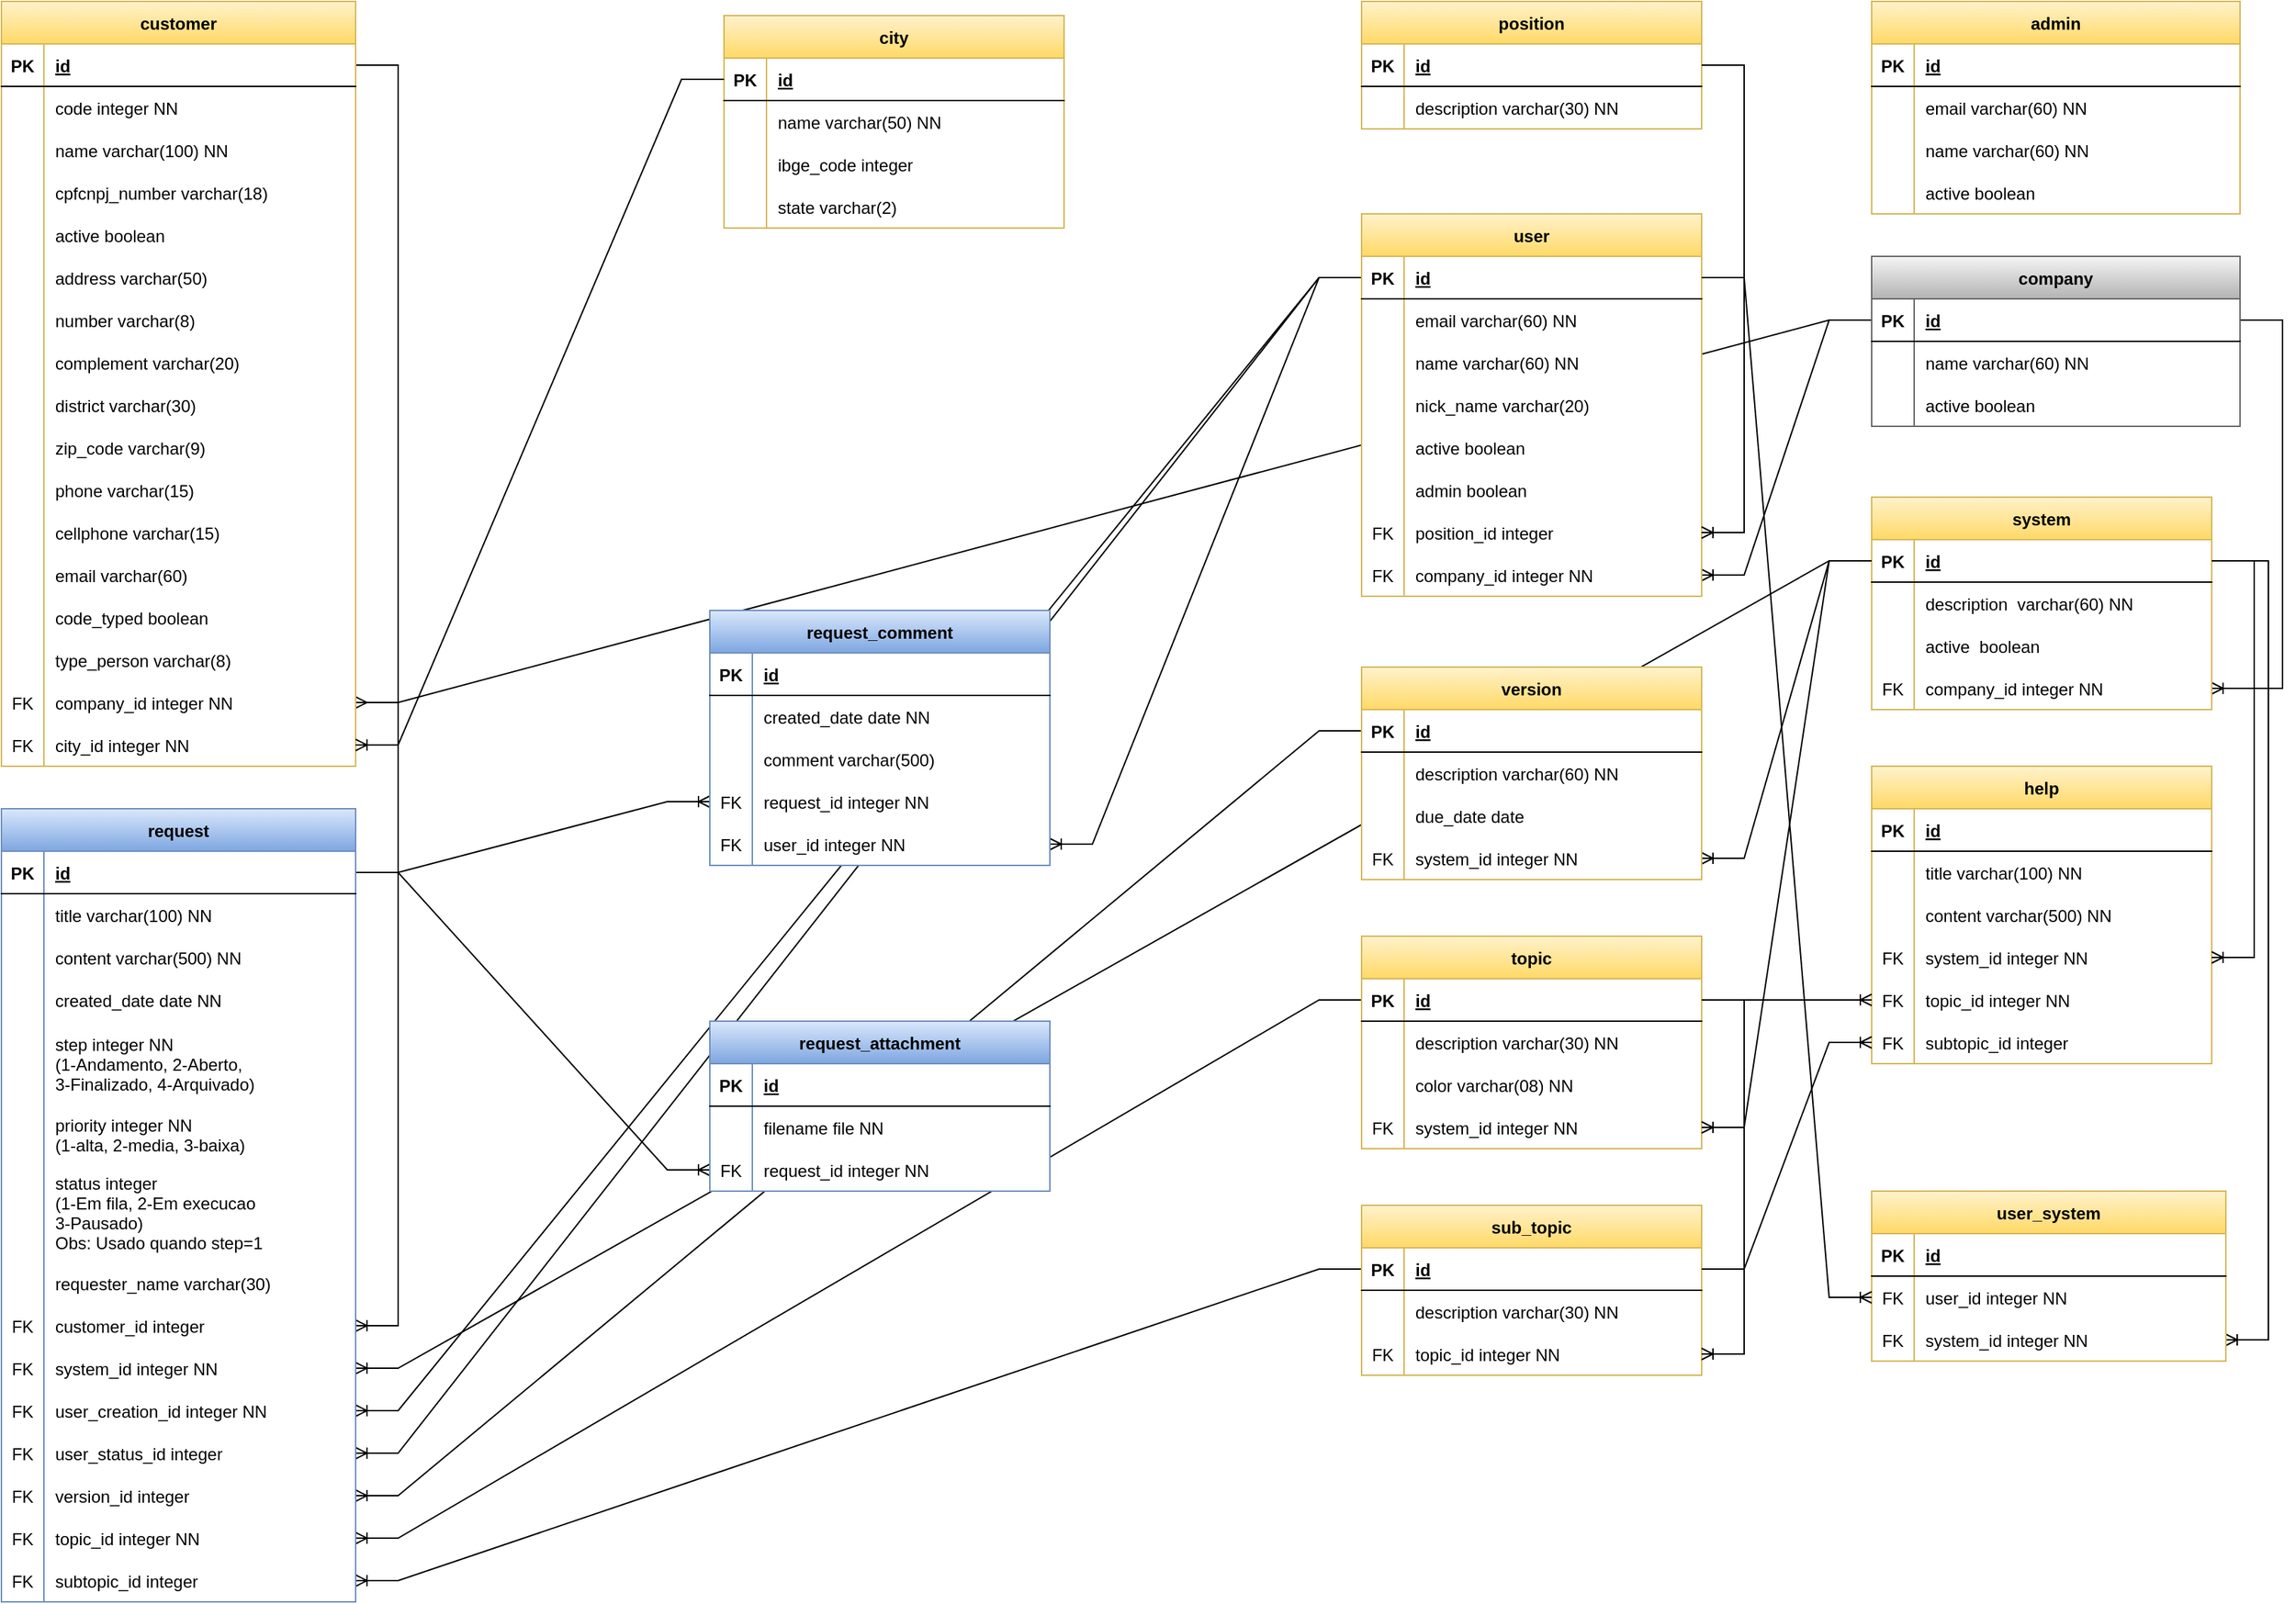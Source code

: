 <mxfile version="19.0.3" type="device"><diagram id="48jDGLFGynrurtgjzZDC" name="Página-1"><mxGraphModel dx="2462" dy="1657" grid="1" gridSize="10" guides="1" tooltips="1" connect="1" arrows="1" fold="1" page="0" pageScale="1" pageWidth="827" pageHeight="1169" math="0" shadow="0"><root><mxCell id="0"/><mxCell id="1" parent="0"/><mxCell id="VItuoHHEgD_OmsAIHU24-21" value="" style="edgeStyle=entityRelationEdgeStyle;fontSize=12;html=1;endArrow=ERoneToMany;rounded=0;" parent="1" source="jGIodiRSeFzlLI2mj8C5-2" target="VItuoHHEgD_OmsAIHU24-15" edge="1"><mxGeometry width="100" height="100" relative="1" as="geometry"><mxPoint x="-10" y="230" as="sourcePoint"/><mxPoint x="90" y="130" as="targetPoint"/></mxGeometry></mxCell><mxCell id="VItuoHHEgD_OmsAIHU24-22" value="" style="edgeStyle=entityRelationEdgeStyle;fontSize=12;html=1;endArrow=ERoneToMany;rounded=0;" parent="1" source="VItuoHHEgD_OmsAIHU24-2" target="VItuoHHEgD_OmsAIHU24-18" edge="1"><mxGeometry width="100" height="100" relative="1" as="geometry"><mxPoint y="480" as="sourcePoint"/><mxPoint x="100" y="380" as="targetPoint"/></mxGeometry></mxCell><mxCell id="dnGLVBcXssQHy4X8kUMQ-29" value="" style="edgeStyle=entityRelationEdgeStyle;fontSize=12;html=1;endArrow=ERoneToMany;rounded=0;" parent="1" source="rdxU-oqGecdPbJ88I2Zp-56" target="Y0yDuHl7B9OCPo7AasoG-29" edge="1"><mxGeometry width="100" height="100" relative="1" as="geometry"><mxPoint x="110" y="-50" as="sourcePoint"/><mxPoint x="210" y="-150" as="targetPoint"/></mxGeometry></mxCell><mxCell id="kNo3UJFU6abcgwJJZSp0-9" value="" style="edgeStyle=entityRelationEdgeStyle;fontSize=12;html=1;endArrow=ERmany;rounded=0;" parent="1" source="5jfKaj0-naakFnAOGAwj-2" target="kNo3UJFU6abcgwJJZSp0-6" edge="1"><mxGeometry width="100" height="100" relative="1" as="geometry"><mxPoint x="-250" y="-310" as="sourcePoint"/><mxPoint x="-150" y="-410" as="targetPoint"/></mxGeometry></mxCell><mxCell id="LvZ3JZNjbpLx5N_JlqPX-21" value="" style="edgeStyle=entityRelationEdgeStyle;fontSize=12;html=1;endArrow=ERoneToMany;rounded=0;" parent="1" source="rdxU-oqGecdPbJ88I2Zp-49" target="oPv4yqcxUcXdrAygCHQf-143" edge="1"><mxGeometry width="100" height="100" relative="1" as="geometry"><mxPoint x="800" y="360" as="sourcePoint"/><mxPoint x="900" y="260" as="targetPoint"/></mxGeometry></mxCell><mxCell id="N_i8NwTgIdM02ER4VH6X-7" value="" style="edgeStyle=entityRelationEdgeStyle;fontSize=12;html=1;endArrow=ERoneToMany;rounded=0;" parent="1" source="rdxU-oqGecdPbJ88I2Zp-56" target="Y0yDuHl7B9OCPo7AasoG-32" edge="1"><mxGeometry width="100" height="100" relative="1" as="geometry"><mxPoint x="180" y="240" as="sourcePoint"/><mxPoint x="280" y="140" as="targetPoint"/></mxGeometry></mxCell><mxCell id="N_i8NwTgIdM02ER4VH6X-5" value="" style="edgeStyle=entityRelationEdgeStyle;fontSize=12;html=1;endArrow=ERoneToMany;rounded=0;" parent="1" source="jGIodiRSeFzlLI2mj8C5-12" target="N_i8NwTgIdM02ER4VH6X-1" edge="1"><mxGeometry width="100" height="100" relative="1" as="geometry"><mxPoint x="-10" y="-90" as="sourcePoint"/><mxPoint x="90" y="-190" as="targetPoint"/></mxGeometry></mxCell><mxCell id="kNo3UJFU6abcgwJJZSp0-13" value="" style="edgeStyle=entityRelationEdgeStyle;fontSize=12;html=1;endArrow=ERoneToMany;rounded=0;" parent="1" source="5jfKaj0-naakFnAOGAwj-2" target="kNo3UJFU6abcgwJJZSp0-10" edge="1"><mxGeometry width="100" height="100" relative="1" as="geometry"><mxPoint x="-400" y="-290" as="sourcePoint"/><mxPoint x="-300" y="-390" as="targetPoint"/></mxGeometry></mxCell><mxCell id="kNo3UJFU6abcgwJJZSp0-5" value="" style="edgeStyle=entityRelationEdgeStyle;fontSize=12;html=1;endArrow=ERoneToMany;rounded=0;" parent="1" source="5jfKaj0-naakFnAOGAwj-2" target="kNo3UJFU6abcgwJJZSp0-2" edge="1"><mxGeometry width="100" height="100" relative="1" as="geometry"><mxPoint x="-360" y="-330" as="sourcePoint"/><mxPoint x="-260" y="-430" as="targetPoint"/></mxGeometry></mxCell><mxCell id="LvZ3JZNjbpLx5N_JlqPX-23" value="" style="edgeStyle=entityRelationEdgeStyle;fontSize=12;html=1;endArrow=ERoneToMany;rounded=0;" parent="1" source="rdxU-oqGecdPbJ88I2Zp-56" target="oPv4yqcxUcXdrAygCHQf-110" edge="1"><mxGeometry width="100" height="100" relative="1" as="geometry"><mxPoint x="920" y="480" as="sourcePoint"/><mxPoint x="1020" y="380" as="targetPoint"/></mxGeometry></mxCell><mxCell id="LvZ3JZNjbpLx5N_JlqPX-15" value="" style="edgeStyle=entityRelationEdgeStyle;fontSize=12;html=1;endArrow=ERoneToMany;rounded=0;" parent="1" source="rdxU-oqGecdPbJ88I2Zp-49" target="jGIodiRSeFzlLI2mj8C5-18" edge="1"><mxGeometry width="100" height="100" relative="1" as="geometry"><mxPoint x="660" y="40" as="sourcePoint"/><mxPoint x="760" y="-60" as="targetPoint"/></mxGeometry></mxCell><mxCell id="LvZ3JZNjbpLx5N_JlqPX-16" value="" style="edgeStyle=entityRelationEdgeStyle;fontSize=12;html=1;endArrow=ERoneToMany;rounded=0;" parent="1" source="rdxU-oqGecdPbJ88I2Zp-49" target="oPv4yqcxUcXdrAygCHQf-61" edge="1"><mxGeometry width="100" height="100" relative="1" as="geometry"><mxPoint x="610" y="40" as="sourcePoint"/><mxPoint x="710" y="-60" as="targetPoint"/></mxGeometry></mxCell><mxCell id="LvZ3JZNjbpLx5N_JlqPX-6" value="" style="edgeStyle=entityRelationEdgeStyle;fontSize=12;html=1;endArrow=ERoneToMany;rounded=0;" parent="1" source="oPv4yqcxUcXdrAygCHQf-2" target="oPv4yqcxUcXdrAygCHQf-91" edge="1"><mxGeometry width="100" height="100" relative="1" as="geometry"><mxPoint x="220" y="580" as="sourcePoint"/><mxPoint x="320" y="480" as="targetPoint"/></mxGeometry></mxCell><mxCell id="LvZ3JZNjbpLx5N_JlqPX-10" value="" style="edgeStyle=entityRelationEdgeStyle;fontSize=12;html=1;endArrow=ERoneToMany;rounded=0;" parent="1" source="oPv4yqcxUcXdrAygCHQf-2" target="oPv4yqcxUcXdrAygCHQf-153" edge="1"><mxGeometry width="100" height="100" relative="1" as="geometry"><mxPoint x="750" y="470" as="sourcePoint"/><mxPoint x="850" y="370" as="targetPoint"/></mxGeometry></mxCell><mxCell id="LvZ3JZNjbpLx5N_JlqPX-12" value="" style="edgeStyle=entityRelationEdgeStyle;fontSize=12;html=1;endArrow=ERoneToMany;rounded=0;" parent="1" source="rdxU-oqGecdPbJ88I2Zp-17" target="oPv4yqcxUcXdrAygCHQf-33" edge="1"><mxGeometry width="100" height="100" relative="1" as="geometry"><mxPoint x="80" y="140" as="sourcePoint"/><mxPoint x="180" y="40" as="targetPoint"/></mxGeometry></mxCell><mxCell id="rdxU-oqGecdPbJ88I2Zp-16" value="customer" style="shape=table;startSize=30;container=1;collapsible=1;childLayout=tableLayout;fixedRows=1;rowLines=0;fontStyle=1;align=center;resizeLast=1;swimlaneFillColor=#FFFFFF;fillColor=#fff2cc;gradientColor=#ffd966;strokeColor=#d6b656;" parent="1" vertex="1"><mxGeometry x="-800" y="-660" width="250" height="540" as="geometry"/></mxCell><mxCell id="rdxU-oqGecdPbJ88I2Zp-17" value="" style="shape=tableRow;horizontal=0;startSize=0;swimlaneHead=0;swimlaneBody=0;fillColor=none;collapsible=0;dropTarget=0;points=[[0,0.5],[1,0.5]];portConstraint=eastwest;top=0;left=0;right=0;bottom=1;" parent="rdxU-oqGecdPbJ88I2Zp-16" vertex="1"><mxGeometry y="30" width="250" height="30" as="geometry"/></mxCell><mxCell id="rdxU-oqGecdPbJ88I2Zp-18" value="PK" style="shape=partialRectangle;connectable=0;fillColor=none;top=0;left=0;bottom=0;right=0;fontStyle=1;overflow=hidden;" parent="rdxU-oqGecdPbJ88I2Zp-17" vertex="1"><mxGeometry width="30" height="30" as="geometry"><mxRectangle width="30" height="30" as="alternateBounds"/></mxGeometry></mxCell><mxCell id="rdxU-oqGecdPbJ88I2Zp-19" value="id" style="shape=partialRectangle;connectable=0;fillColor=none;top=0;left=0;bottom=0;right=0;align=left;spacingLeft=6;fontStyle=5;overflow=hidden;" parent="rdxU-oqGecdPbJ88I2Zp-17" vertex="1"><mxGeometry x="30" width="220" height="30" as="geometry"><mxRectangle width="220" height="30" as="alternateBounds"/></mxGeometry></mxCell><mxCell id="rdxU-oqGecdPbJ88I2Zp-23" value="" style="shape=tableRow;horizontal=0;startSize=0;swimlaneHead=0;swimlaneBody=0;fillColor=none;collapsible=0;dropTarget=0;points=[[0,0.5],[1,0.5]];portConstraint=eastwest;top=0;left=0;right=0;bottom=0;" parent="rdxU-oqGecdPbJ88I2Zp-16" vertex="1"><mxGeometry y="60" width="250" height="30" as="geometry"/></mxCell><mxCell id="rdxU-oqGecdPbJ88I2Zp-24" value="" style="shape=partialRectangle;connectable=0;fillColor=none;top=0;left=0;bottom=0;right=0;editable=1;overflow=hidden;" parent="rdxU-oqGecdPbJ88I2Zp-23" vertex="1"><mxGeometry width="30" height="30" as="geometry"><mxRectangle width="30" height="30" as="alternateBounds"/></mxGeometry></mxCell><mxCell id="rdxU-oqGecdPbJ88I2Zp-25" value="code integer NN" style="shape=partialRectangle;connectable=0;fillColor=none;top=0;left=0;bottom=0;right=0;align=left;spacingLeft=6;overflow=hidden;" parent="rdxU-oqGecdPbJ88I2Zp-23" vertex="1"><mxGeometry x="30" width="220" height="30" as="geometry"><mxRectangle width="220" height="30" as="alternateBounds"/></mxGeometry></mxCell><mxCell id="rdxU-oqGecdPbJ88I2Zp-20" value="" style="shape=tableRow;horizontal=0;startSize=0;swimlaneHead=0;swimlaneBody=0;fillColor=none;collapsible=0;dropTarget=0;points=[[0,0.5],[1,0.5]];portConstraint=eastwest;top=0;left=0;right=0;bottom=0;" parent="rdxU-oqGecdPbJ88I2Zp-16" vertex="1"><mxGeometry y="90" width="250" height="30" as="geometry"/></mxCell><mxCell id="rdxU-oqGecdPbJ88I2Zp-21" value="" style="shape=partialRectangle;connectable=0;fillColor=none;top=0;left=0;bottom=0;right=0;editable=1;overflow=hidden;" parent="rdxU-oqGecdPbJ88I2Zp-20" vertex="1"><mxGeometry width="30" height="30" as="geometry"><mxRectangle width="30" height="30" as="alternateBounds"/></mxGeometry></mxCell><mxCell id="rdxU-oqGecdPbJ88I2Zp-22" value="name varchar(100) NN" style="shape=partialRectangle;connectable=0;fillColor=none;top=0;left=0;bottom=0;right=0;align=left;spacingLeft=6;overflow=hidden;" parent="rdxU-oqGecdPbJ88I2Zp-20" vertex="1"><mxGeometry x="30" width="220" height="30" as="geometry"><mxRectangle width="220" height="30" as="alternateBounds"/></mxGeometry></mxCell><mxCell id="kNo3UJFU6abcgwJJZSp0-56" value="" style="shape=tableRow;horizontal=0;startSize=0;swimlaneHead=0;swimlaneBody=0;fillColor=none;collapsible=0;dropTarget=0;points=[[0,0.5],[1,0.5]];portConstraint=eastwest;top=0;left=0;right=0;bottom=0;" parent="rdxU-oqGecdPbJ88I2Zp-16" vertex="1"><mxGeometry y="120" width="250" height="30" as="geometry"/></mxCell><mxCell id="kNo3UJFU6abcgwJJZSp0-57" value="" style="shape=partialRectangle;connectable=0;fillColor=none;top=0;left=0;bottom=0;right=0;editable=1;overflow=hidden;" parent="kNo3UJFU6abcgwJJZSp0-56" vertex="1"><mxGeometry width="30" height="30" as="geometry"><mxRectangle width="30" height="30" as="alternateBounds"/></mxGeometry></mxCell><mxCell id="kNo3UJFU6abcgwJJZSp0-58" value="cpfcnpj_number varchar(18)" style="shape=partialRectangle;connectable=0;fillColor=none;top=0;left=0;bottom=0;right=0;align=left;spacingLeft=6;overflow=hidden;" parent="kNo3UJFU6abcgwJJZSp0-56" vertex="1"><mxGeometry x="30" width="220" height="30" as="geometry"><mxRectangle width="220" height="30" as="alternateBounds"/></mxGeometry></mxCell><mxCell id="Y0yDuHl7B9OCPo7AasoG-7" value="" style="shape=tableRow;horizontal=0;startSize=0;swimlaneHead=0;swimlaneBody=0;fillColor=none;collapsible=0;dropTarget=0;points=[[0,0.5],[1,0.5]];portConstraint=eastwest;top=0;left=0;right=0;bottom=0;" parent="rdxU-oqGecdPbJ88I2Zp-16" vertex="1"><mxGeometry y="150" width="250" height="30" as="geometry"/></mxCell><mxCell id="Y0yDuHl7B9OCPo7AasoG-8" value="" style="shape=partialRectangle;connectable=0;fillColor=none;top=0;left=0;bottom=0;right=0;editable=1;overflow=hidden;" parent="Y0yDuHl7B9OCPo7AasoG-7" vertex="1"><mxGeometry width="30" height="30" as="geometry"><mxRectangle width="30" height="30" as="alternateBounds"/></mxGeometry></mxCell><mxCell id="Y0yDuHl7B9OCPo7AasoG-9" value="active boolean" style="shape=partialRectangle;connectable=0;fillColor=none;top=0;left=0;bottom=0;right=0;align=left;spacingLeft=6;overflow=hidden;" parent="Y0yDuHl7B9OCPo7AasoG-7" vertex="1"><mxGeometry x="30" width="220" height="30" as="geometry"><mxRectangle width="220" height="30" as="alternateBounds"/></mxGeometry></mxCell><mxCell id="dnGLVBcXssQHy4X8kUMQ-1" value="" style="shape=tableRow;horizontal=0;startSize=0;swimlaneHead=0;swimlaneBody=0;fillColor=none;collapsible=0;dropTarget=0;points=[[0,0.5],[1,0.5]];portConstraint=eastwest;top=0;left=0;right=0;bottom=0;" parent="rdxU-oqGecdPbJ88I2Zp-16" vertex="1"><mxGeometry y="180" width="250" height="30" as="geometry"/></mxCell><mxCell id="dnGLVBcXssQHy4X8kUMQ-2" value="" style="shape=partialRectangle;connectable=0;fillColor=none;top=0;left=0;bottom=0;right=0;editable=1;overflow=hidden;" parent="dnGLVBcXssQHy4X8kUMQ-1" vertex="1"><mxGeometry width="30" height="30" as="geometry"><mxRectangle width="30" height="30" as="alternateBounds"/></mxGeometry></mxCell><mxCell id="dnGLVBcXssQHy4X8kUMQ-3" value="address varchar(50)" style="shape=partialRectangle;connectable=0;fillColor=none;top=0;left=0;bottom=0;right=0;align=left;spacingLeft=6;overflow=hidden;" parent="dnGLVBcXssQHy4X8kUMQ-1" vertex="1"><mxGeometry x="30" width="220" height="30" as="geometry"><mxRectangle width="220" height="30" as="alternateBounds"/></mxGeometry></mxCell><mxCell id="dnGLVBcXssQHy4X8kUMQ-4" value="" style="shape=tableRow;horizontal=0;startSize=0;swimlaneHead=0;swimlaneBody=0;fillColor=none;collapsible=0;dropTarget=0;points=[[0,0.5],[1,0.5]];portConstraint=eastwest;top=0;left=0;right=0;bottom=0;" parent="rdxU-oqGecdPbJ88I2Zp-16" vertex="1"><mxGeometry y="210" width="250" height="30" as="geometry"/></mxCell><mxCell id="dnGLVBcXssQHy4X8kUMQ-5" value="" style="shape=partialRectangle;connectable=0;fillColor=none;top=0;left=0;bottom=0;right=0;editable=1;overflow=hidden;" parent="dnGLVBcXssQHy4X8kUMQ-4" vertex="1"><mxGeometry width="30" height="30" as="geometry"><mxRectangle width="30" height="30" as="alternateBounds"/></mxGeometry></mxCell><mxCell id="dnGLVBcXssQHy4X8kUMQ-6" value="number varchar(8)" style="shape=partialRectangle;connectable=0;fillColor=none;top=0;left=0;bottom=0;right=0;align=left;spacingLeft=6;overflow=hidden;" parent="dnGLVBcXssQHy4X8kUMQ-4" vertex="1"><mxGeometry x="30" width="220" height="30" as="geometry"><mxRectangle width="220" height="30" as="alternateBounds"/></mxGeometry></mxCell><mxCell id="dnGLVBcXssQHy4X8kUMQ-7" value="" style="shape=tableRow;horizontal=0;startSize=0;swimlaneHead=0;swimlaneBody=0;fillColor=none;collapsible=0;dropTarget=0;points=[[0,0.5],[1,0.5]];portConstraint=eastwest;top=0;left=0;right=0;bottom=0;" parent="rdxU-oqGecdPbJ88I2Zp-16" vertex="1"><mxGeometry y="240" width="250" height="30" as="geometry"/></mxCell><mxCell id="dnGLVBcXssQHy4X8kUMQ-8" value="" style="shape=partialRectangle;connectable=0;fillColor=none;top=0;left=0;bottom=0;right=0;editable=1;overflow=hidden;" parent="dnGLVBcXssQHy4X8kUMQ-7" vertex="1"><mxGeometry width="30" height="30" as="geometry"><mxRectangle width="30" height="30" as="alternateBounds"/></mxGeometry></mxCell><mxCell id="dnGLVBcXssQHy4X8kUMQ-9" value="complement varchar(20)" style="shape=partialRectangle;connectable=0;fillColor=none;top=0;left=0;bottom=0;right=0;align=left;spacingLeft=6;overflow=hidden;" parent="dnGLVBcXssQHy4X8kUMQ-7" vertex="1"><mxGeometry x="30" width="220" height="30" as="geometry"><mxRectangle width="220" height="30" as="alternateBounds"/></mxGeometry></mxCell><mxCell id="dnGLVBcXssQHy4X8kUMQ-10" value="" style="shape=tableRow;horizontal=0;startSize=0;swimlaneHead=0;swimlaneBody=0;fillColor=none;collapsible=0;dropTarget=0;points=[[0,0.5],[1,0.5]];portConstraint=eastwest;top=0;left=0;right=0;bottom=0;" parent="rdxU-oqGecdPbJ88I2Zp-16" vertex="1"><mxGeometry y="270" width="250" height="30" as="geometry"/></mxCell><mxCell id="dnGLVBcXssQHy4X8kUMQ-11" value="" style="shape=partialRectangle;connectable=0;fillColor=none;top=0;left=0;bottom=0;right=0;editable=1;overflow=hidden;" parent="dnGLVBcXssQHy4X8kUMQ-10" vertex="1"><mxGeometry width="30" height="30" as="geometry"><mxRectangle width="30" height="30" as="alternateBounds"/></mxGeometry></mxCell><mxCell id="dnGLVBcXssQHy4X8kUMQ-12" value="district varchar(30)" style="shape=partialRectangle;connectable=0;fillColor=none;top=0;left=0;bottom=0;right=0;align=left;spacingLeft=6;overflow=hidden;" parent="dnGLVBcXssQHy4X8kUMQ-10" vertex="1"><mxGeometry x="30" width="220" height="30" as="geometry"><mxRectangle width="220" height="30" as="alternateBounds"/></mxGeometry></mxCell><mxCell id="dnGLVBcXssQHy4X8kUMQ-13" value="" style="shape=tableRow;horizontal=0;startSize=0;swimlaneHead=0;swimlaneBody=0;fillColor=none;collapsible=0;dropTarget=0;points=[[0,0.5],[1,0.5]];portConstraint=eastwest;top=0;left=0;right=0;bottom=0;" parent="rdxU-oqGecdPbJ88I2Zp-16" vertex="1"><mxGeometry y="300" width="250" height="30" as="geometry"/></mxCell><mxCell id="dnGLVBcXssQHy4X8kUMQ-14" value="" style="shape=partialRectangle;connectable=0;fillColor=none;top=0;left=0;bottom=0;right=0;editable=1;overflow=hidden;" parent="dnGLVBcXssQHy4X8kUMQ-13" vertex="1"><mxGeometry width="30" height="30" as="geometry"><mxRectangle width="30" height="30" as="alternateBounds"/></mxGeometry></mxCell><mxCell id="dnGLVBcXssQHy4X8kUMQ-15" value="zip_code varchar(9)" style="shape=partialRectangle;connectable=0;fillColor=none;top=0;left=0;bottom=0;right=0;align=left;spacingLeft=6;overflow=hidden;" parent="dnGLVBcXssQHy4X8kUMQ-13" vertex="1"><mxGeometry x="30" width="220" height="30" as="geometry"><mxRectangle width="220" height="30" as="alternateBounds"/></mxGeometry></mxCell><mxCell id="dnGLVBcXssQHy4X8kUMQ-16" value="" style="shape=tableRow;horizontal=0;startSize=0;swimlaneHead=0;swimlaneBody=0;fillColor=none;collapsible=0;dropTarget=0;points=[[0,0.5],[1,0.5]];portConstraint=eastwest;top=0;left=0;right=0;bottom=0;" parent="rdxU-oqGecdPbJ88I2Zp-16" vertex="1"><mxGeometry y="330" width="250" height="30" as="geometry"/></mxCell><mxCell id="dnGLVBcXssQHy4X8kUMQ-17" value="" style="shape=partialRectangle;connectable=0;fillColor=none;top=0;left=0;bottom=0;right=0;editable=1;overflow=hidden;" parent="dnGLVBcXssQHy4X8kUMQ-16" vertex="1"><mxGeometry width="30" height="30" as="geometry"><mxRectangle width="30" height="30" as="alternateBounds"/></mxGeometry></mxCell><mxCell id="dnGLVBcXssQHy4X8kUMQ-18" value="phone varchar(15)" style="shape=partialRectangle;connectable=0;fillColor=none;top=0;left=0;bottom=0;right=0;align=left;spacingLeft=6;overflow=hidden;" parent="dnGLVBcXssQHy4X8kUMQ-16" vertex="1"><mxGeometry x="30" width="220" height="30" as="geometry"><mxRectangle width="220" height="30" as="alternateBounds"/></mxGeometry></mxCell><mxCell id="dnGLVBcXssQHy4X8kUMQ-19" value="" style="shape=tableRow;horizontal=0;startSize=0;swimlaneHead=0;swimlaneBody=0;fillColor=none;collapsible=0;dropTarget=0;points=[[0,0.5],[1,0.5]];portConstraint=eastwest;top=0;left=0;right=0;bottom=0;" parent="rdxU-oqGecdPbJ88I2Zp-16" vertex="1"><mxGeometry y="360" width="250" height="30" as="geometry"/></mxCell><mxCell id="dnGLVBcXssQHy4X8kUMQ-20" value="" style="shape=partialRectangle;connectable=0;fillColor=none;top=0;left=0;bottom=0;right=0;editable=1;overflow=hidden;" parent="dnGLVBcXssQHy4X8kUMQ-19" vertex="1"><mxGeometry width="30" height="30" as="geometry"><mxRectangle width="30" height="30" as="alternateBounds"/></mxGeometry></mxCell><mxCell id="dnGLVBcXssQHy4X8kUMQ-21" value="cellphone varchar(15)" style="shape=partialRectangle;connectable=0;fillColor=none;top=0;left=0;bottom=0;right=0;align=left;spacingLeft=6;overflow=hidden;" parent="dnGLVBcXssQHy4X8kUMQ-19" vertex="1"><mxGeometry x="30" width="220" height="30" as="geometry"><mxRectangle width="220" height="30" as="alternateBounds"/></mxGeometry></mxCell><mxCell id="dnGLVBcXssQHy4X8kUMQ-22" value="" style="shape=tableRow;horizontal=0;startSize=0;swimlaneHead=0;swimlaneBody=0;fillColor=none;collapsible=0;dropTarget=0;points=[[0,0.5],[1,0.5]];portConstraint=eastwest;top=0;left=0;right=0;bottom=0;" parent="rdxU-oqGecdPbJ88I2Zp-16" vertex="1"><mxGeometry y="390" width="250" height="30" as="geometry"/></mxCell><mxCell id="dnGLVBcXssQHy4X8kUMQ-23" value="" style="shape=partialRectangle;connectable=0;fillColor=none;top=0;left=0;bottom=0;right=0;editable=1;overflow=hidden;" parent="dnGLVBcXssQHy4X8kUMQ-22" vertex="1"><mxGeometry width="30" height="30" as="geometry"><mxRectangle width="30" height="30" as="alternateBounds"/></mxGeometry></mxCell><mxCell id="dnGLVBcXssQHy4X8kUMQ-24" value="email varchar(60)" style="shape=partialRectangle;connectable=0;fillColor=none;top=0;left=0;bottom=0;right=0;align=left;spacingLeft=6;overflow=hidden;" parent="dnGLVBcXssQHy4X8kUMQ-22" vertex="1"><mxGeometry x="30" width="220" height="30" as="geometry"><mxRectangle width="220" height="30" as="alternateBounds"/></mxGeometry></mxCell><mxCell id="dnGLVBcXssQHy4X8kUMQ-25" value="" style="shape=tableRow;horizontal=0;startSize=0;swimlaneHead=0;swimlaneBody=0;fillColor=none;collapsible=0;dropTarget=0;points=[[0,0.5],[1,0.5]];portConstraint=eastwest;top=0;left=0;right=0;bottom=0;" parent="rdxU-oqGecdPbJ88I2Zp-16" vertex="1"><mxGeometry y="420" width="250" height="30" as="geometry"/></mxCell><mxCell id="dnGLVBcXssQHy4X8kUMQ-26" value="" style="shape=partialRectangle;connectable=0;fillColor=none;top=0;left=0;bottom=0;right=0;editable=1;overflow=hidden;" parent="dnGLVBcXssQHy4X8kUMQ-25" vertex="1"><mxGeometry width="30" height="30" as="geometry"><mxRectangle width="30" height="30" as="alternateBounds"/></mxGeometry></mxCell><mxCell id="dnGLVBcXssQHy4X8kUMQ-27" value="code_typed boolean" style="shape=partialRectangle;connectable=0;fillColor=none;top=0;left=0;bottom=0;right=0;align=left;spacingLeft=6;overflow=hidden;" parent="dnGLVBcXssQHy4X8kUMQ-25" vertex="1"><mxGeometry x="30" width="220" height="30" as="geometry"><mxRectangle width="220" height="30" as="alternateBounds"/></mxGeometry></mxCell><mxCell id="U5Rj1C51UV1emO080oU2-1" value="" style="shape=tableRow;horizontal=0;startSize=0;swimlaneHead=0;swimlaneBody=0;fillColor=none;collapsible=0;dropTarget=0;points=[[0,0.5],[1,0.5]];portConstraint=eastwest;top=0;left=0;right=0;bottom=0;" parent="rdxU-oqGecdPbJ88I2Zp-16" vertex="1"><mxGeometry y="450" width="250" height="30" as="geometry"/></mxCell><mxCell id="U5Rj1C51UV1emO080oU2-2" value="" style="shape=partialRectangle;connectable=0;fillColor=none;top=0;left=0;bottom=0;right=0;editable=1;overflow=hidden;" parent="U5Rj1C51UV1emO080oU2-1" vertex="1"><mxGeometry width="30" height="30" as="geometry"><mxRectangle width="30" height="30" as="alternateBounds"/></mxGeometry></mxCell><mxCell id="U5Rj1C51UV1emO080oU2-3" value="type_person varchar(8)" style="shape=partialRectangle;connectable=0;fillColor=none;top=0;left=0;bottom=0;right=0;align=left;spacingLeft=6;overflow=hidden;" parent="U5Rj1C51UV1emO080oU2-1" vertex="1"><mxGeometry x="30" width="220" height="30" as="geometry"><mxRectangle width="220" height="30" as="alternateBounds"/></mxGeometry></mxCell><mxCell id="kNo3UJFU6abcgwJJZSp0-6" value="" style="shape=tableRow;horizontal=0;startSize=0;swimlaneHead=0;swimlaneBody=0;fillColor=none;collapsible=0;dropTarget=0;points=[[0,0.5],[1,0.5]];portConstraint=eastwest;top=0;left=0;right=0;bottom=0;" parent="rdxU-oqGecdPbJ88I2Zp-16" vertex="1"><mxGeometry y="480" width="250" height="30" as="geometry"/></mxCell><mxCell id="kNo3UJFU6abcgwJJZSp0-7" value="FK" style="shape=partialRectangle;connectable=0;fillColor=none;top=0;left=0;bottom=0;right=0;editable=1;overflow=hidden;" parent="kNo3UJFU6abcgwJJZSp0-6" vertex="1"><mxGeometry width="30" height="30" as="geometry"><mxRectangle width="30" height="30" as="alternateBounds"/></mxGeometry></mxCell><mxCell id="kNo3UJFU6abcgwJJZSp0-8" value="company_id integer NN" style="shape=partialRectangle;connectable=0;fillColor=none;top=0;left=0;bottom=0;right=0;align=left;spacingLeft=6;overflow=hidden;" parent="kNo3UJFU6abcgwJJZSp0-6" vertex="1"><mxGeometry x="30" width="220" height="30" as="geometry"><mxRectangle width="220" height="30" as="alternateBounds"/></mxGeometry></mxCell><mxCell id="kNo3UJFU6abcgwJJZSp0-50" value="" style="shape=tableRow;horizontal=0;startSize=0;swimlaneHead=0;swimlaneBody=0;fillColor=none;collapsible=0;dropTarget=0;points=[[0,0.5],[1,0.5]];portConstraint=eastwest;top=0;left=0;right=0;bottom=0;" parent="rdxU-oqGecdPbJ88I2Zp-16" vertex="1"><mxGeometry y="510" width="250" height="30" as="geometry"/></mxCell><mxCell id="kNo3UJFU6abcgwJJZSp0-51" value="FK" style="shape=partialRectangle;connectable=0;fillColor=none;top=0;left=0;bottom=0;right=0;editable=1;overflow=hidden;" parent="kNo3UJFU6abcgwJJZSp0-50" vertex="1"><mxGeometry width="30" height="30" as="geometry"><mxRectangle width="30" height="30" as="alternateBounds"/></mxGeometry></mxCell><mxCell id="kNo3UJFU6abcgwJJZSp0-52" value="city_id integer NN" style="shape=partialRectangle;connectable=0;fillColor=none;top=0;left=0;bottom=0;right=0;align=left;spacingLeft=6;overflow=hidden;" parent="kNo3UJFU6abcgwJJZSp0-50" vertex="1"><mxGeometry x="30" width="220" height="30" as="geometry"><mxRectangle width="220" height="30" as="alternateBounds"/></mxGeometry></mxCell><mxCell id="rdxU-oqGecdPbJ88I2Zp-48" value="system" style="shape=table;startSize=30;container=1;collapsible=1;childLayout=tableLayout;fixedRows=1;rowLines=0;fontStyle=1;align=center;resizeLast=1;swimlaneFillColor=#FFFFFF;fillColor=#fff2cc;gradientColor=#ffd966;strokeColor=#d6b656;" parent="1" vertex="1"><mxGeometry x="520" y="-310" width="240" height="150" as="geometry"/></mxCell><mxCell id="rdxU-oqGecdPbJ88I2Zp-49" value="" style="shape=tableRow;horizontal=0;startSize=0;swimlaneHead=0;swimlaneBody=0;fillColor=none;collapsible=0;dropTarget=0;points=[[0,0.5],[1,0.5]];portConstraint=eastwest;top=0;left=0;right=0;bottom=1;" parent="rdxU-oqGecdPbJ88I2Zp-48" vertex="1"><mxGeometry y="30" width="240" height="30" as="geometry"/></mxCell><mxCell id="rdxU-oqGecdPbJ88I2Zp-50" value="PK" style="shape=partialRectangle;connectable=0;fillColor=none;top=0;left=0;bottom=0;right=0;fontStyle=1;overflow=hidden;" parent="rdxU-oqGecdPbJ88I2Zp-49" vertex="1"><mxGeometry width="30" height="30" as="geometry"><mxRectangle width="30" height="30" as="alternateBounds"/></mxGeometry></mxCell><mxCell id="rdxU-oqGecdPbJ88I2Zp-51" value="id" style="shape=partialRectangle;connectable=0;fillColor=none;top=0;left=0;bottom=0;right=0;align=left;spacingLeft=6;fontStyle=5;overflow=hidden;" parent="rdxU-oqGecdPbJ88I2Zp-49" vertex="1"><mxGeometry x="30" width="210" height="30" as="geometry"><mxRectangle width="210" height="30" as="alternateBounds"/></mxGeometry></mxCell><mxCell id="rdxU-oqGecdPbJ88I2Zp-52" value="" style="shape=tableRow;horizontal=0;startSize=0;swimlaneHead=0;swimlaneBody=0;fillColor=none;collapsible=0;dropTarget=0;points=[[0,0.5],[1,0.5]];portConstraint=eastwest;top=0;left=0;right=0;bottom=0;" parent="rdxU-oqGecdPbJ88I2Zp-48" vertex="1"><mxGeometry y="60" width="240" height="30" as="geometry"/></mxCell><mxCell id="rdxU-oqGecdPbJ88I2Zp-53" value="" style="shape=partialRectangle;connectable=0;fillColor=none;top=0;left=0;bottom=0;right=0;editable=1;overflow=hidden;" parent="rdxU-oqGecdPbJ88I2Zp-52" vertex="1"><mxGeometry width="30" height="30" as="geometry"><mxRectangle width="30" height="30" as="alternateBounds"/></mxGeometry></mxCell><mxCell id="rdxU-oqGecdPbJ88I2Zp-54" value="description  varchar(60) NN" style="shape=partialRectangle;connectable=0;fillColor=none;top=0;left=0;bottom=0;right=0;align=left;spacingLeft=6;overflow=hidden;" parent="rdxU-oqGecdPbJ88I2Zp-52" vertex="1"><mxGeometry x="30" width="210" height="30" as="geometry"><mxRectangle width="210" height="30" as="alternateBounds"/></mxGeometry></mxCell><mxCell id="iImaRHWoYY8YLleA-zaF-18" value="" style="shape=tableRow;horizontal=0;startSize=0;swimlaneHead=0;swimlaneBody=0;fillColor=none;collapsible=0;dropTarget=0;points=[[0,0.5],[1,0.5]];portConstraint=eastwest;top=0;left=0;right=0;bottom=0;" parent="rdxU-oqGecdPbJ88I2Zp-48" vertex="1"><mxGeometry y="90" width="240" height="30" as="geometry"/></mxCell><mxCell id="iImaRHWoYY8YLleA-zaF-19" value="" style="shape=partialRectangle;connectable=0;fillColor=none;top=0;left=0;bottom=0;right=0;editable=1;overflow=hidden;" parent="iImaRHWoYY8YLleA-zaF-18" vertex="1"><mxGeometry width="30" height="30" as="geometry"><mxRectangle width="30" height="30" as="alternateBounds"/></mxGeometry></mxCell><mxCell id="iImaRHWoYY8YLleA-zaF-20" value="active  boolean" style="shape=partialRectangle;connectable=0;fillColor=none;top=0;left=0;bottom=0;right=0;align=left;spacingLeft=6;overflow=hidden;" parent="iImaRHWoYY8YLleA-zaF-18" vertex="1"><mxGeometry x="30" width="210" height="30" as="geometry"><mxRectangle width="210" height="30" as="alternateBounds"/></mxGeometry></mxCell><mxCell id="kNo3UJFU6abcgwJJZSp0-10" value="" style="shape=tableRow;horizontal=0;startSize=0;swimlaneHead=0;swimlaneBody=0;fillColor=none;collapsible=0;dropTarget=0;points=[[0,0.5],[1,0.5]];portConstraint=eastwest;top=0;left=0;right=0;bottom=0;" parent="rdxU-oqGecdPbJ88I2Zp-48" vertex="1"><mxGeometry y="120" width="240" height="30" as="geometry"/></mxCell><mxCell id="kNo3UJFU6abcgwJJZSp0-11" value="FK" style="shape=partialRectangle;connectable=0;fillColor=none;top=0;left=0;bottom=0;right=0;editable=1;overflow=hidden;" parent="kNo3UJFU6abcgwJJZSp0-10" vertex="1"><mxGeometry width="30" height="30" as="geometry"><mxRectangle width="30" height="30" as="alternateBounds"/></mxGeometry></mxCell><mxCell id="kNo3UJFU6abcgwJJZSp0-12" value="company_id integer NN" style="shape=partialRectangle;connectable=0;fillColor=none;top=0;left=0;bottom=0;right=0;align=left;spacingLeft=6;overflow=hidden;" parent="kNo3UJFU6abcgwJJZSp0-10" vertex="1"><mxGeometry x="30" width="210" height="30" as="geometry"><mxRectangle width="210" height="30" as="alternateBounds"/></mxGeometry></mxCell><mxCell id="rdxU-oqGecdPbJ88I2Zp-55" value="user" style="shape=table;startSize=30;container=1;collapsible=1;childLayout=tableLayout;fixedRows=1;rowLines=0;fontStyle=1;align=center;resizeLast=1;swimlaneFillColor=#FFFFFF;fillColor=#fff2cc;gradientColor=#ffd966;strokeColor=#d6b656;" parent="1" vertex="1"><mxGeometry x="160" y="-510" width="240" height="270" as="geometry"/></mxCell><mxCell id="rdxU-oqGecdPbJ88I2Zp-56" value="" style="shape=tableRow;horizontal=0;startSize=0;swimlaneHead=0;swimlaneBody=0;fillColor=none;collapsible=0;dropTarget=0;points=[[0,0.5],[1,0.5]];portConstraint=eastwest;top=0;left=0;right=0;bottom=1;" parent="rdxU-oqGecdPbJ88I2Zp-55" vertex="1"><mxGeometry y="30" width="240" height="30" as="geometry"/></mxCell><mxCell id="rdxU-oqGecdPbJ88I2Zp-57" value="PK" style="shape=partialRectangle;connectable=0;fillColor=none;top=0;left=0;bottom=0;right=0;fontStyle=1;overflow=hidden;" parent="rdxU-oqGecdPbJ88I2Zp-56" vertex="1"><mxGeometry width="30" height="30" as="geometry"><mxRectangle width="30" height="30" as="alternateBounds"/></mxGeometry></mxCell><mxCell id="rdxU-oqGecdPbJ88I2Zp-58" value="id" style="shape=partialRectangle;connectable=0;fillColor=none;top=0;left=0;bottom=0;right=0;align=left;spacingLeft=6;fontStyle=5;overflow=hidden;" parent="rdxU-oqGecdPbJ88I2Zp-56" vertex="1"><mxGeometry x="30" width="210" height="30" as="geometry"><mxRectangle width="210" height="30" as="alternateBounds"/></mxGeometry></mxCell><mxCell id="rdxU-oqGecdPbJ88I2Zp-59" value="" style="shape=tableRow;horizontal=0;startSize=0;swimlaneHead=0;swimlaneBody=0;fillColor=none;collapsible=0;dropTarget=0;points=[[0,0.5],[1,0.5]];portConstraint=eastwest;top=0;left=0;right=0;bottom=0;" parent="rdxU-oqGecdPbJ88I2Zp-55" vertex="1"><mxGeometry y="60" width="240" height="30" as="geometry"/></mxCell><mxCell id="rdxU-oqGecdPbJ88I2Zp-60" value="" style="shape=partialRectangle;connectable=0;fillColor=none;top=0;left=0;bottom=0;right=0;editable=1;overflow=hidden;" parent="rdxU-oqGecdPbJ88I2Zp-59" vertex="1"><mxGeometry width="30" height="30" as="geometry"><mxRectangle width="30" height="30" as="alternateBounds"/></mxGeometry></mxCell><mxCell id="rdxU-oqGecdPbJ88I2Zp-61" value="email varchar(60) NN" style="shape=partialRectangle;connectable=0;fillColor=none;top=0;left=0;bottom=0;right=0;align=left;spacingLeft=6;overflow=hidden;" parent="rdxU-oqGecdPbJ88I2Zp-59" vertex="1"><mxGeometry x="30" width="210" height="30" as="geometry"><mxRectangle width="210" height="30" as="alternateBounds"/></mxGeometry></mxCell><mxCell id="Y0yDuHl7B9OCPo7AasoG-21" value="" style="shape=tableRow;horizontal=0;startSize=0;swimlaneHead=0;swimlaneBody=0;fillColor=none;collapsible=0;dropTarget=0;points=[[0,0.5],[1,0.5]];portConstraint=eastwest;top=0;left=0;right=0;bottom=0;" parent="rdxU-oqGecdPbJ88I2Zp-55" vertex="1"><mxGeometry y="90" width="240" height="30" as="geometry"/></mxCell><mxCell id="Y0yDuHl7B9OCPo7AasoG-22" value="" style="shape=partialRectangle;connectable=0;fillColor=none;top=0;left=0;bottom=0;right=0;editable=1;overflow=hidden;" parent="Y0yDuHl7B9OCPo7AasoG-21" vertex="1"><mxGeometry width="30" height="30" as="geometry"><mxRectangle width="30" height="30" as="alternateBounds"/></mxGeometry></mxCell><mxCell id="Y0yDuHl7B9OCPo7AasoG-23" value="name varchar(60) NN" style="shape=partialRectangle;connectable=0;fillColor=none;top=0;left=0;bottom=0;right=0;align=left;spacingLeft=6;overflow=hidden;" parent="Y0yDuHl7B9OCPo7AasoG-21" vertex="1"><mxGeometry x="30" width="210" height="30" as="geometry"><mxRectangle width="210" height="30" as="alternateBounds"/></mxGeometry></mxCell><mxCell id="sD2wzvltLG5JylmE22DS-1" value="" style="shape=tableRow;horizontal=0;startSize=0;swimlaneHead=0;swimlaneBody=0;fillColor=none;collapsible=0;dropTarget=0;points=[[0,0.5],[1,0.5]];portConstraint=eastwest;top=0;left=0;right=0;bottom=0;" parent="rdxU-oqGecdPbJ88I2Zp-55" vertex="1"><mxGeometry y="120" width="240" height="30" as="geometry"/></mxCell><mxCell id="sD2wzvltLG5JylmE22DS-2" value="" style="shape=partialRectangle;connectable=0;fillColor=none;top=0;left=0;bottom=0;right=0;editable=1;overflow=hidden;" parent="sD2wzvltLG5JylmE22DS-1" vertex="1"><mxGeometry width="30" height="30" as="geometry"><mxRectangle width="30" height="30" as="alternateBounds"/></mxGeometry></mxCell><mxCell id="sD2wzvltLG5JylmE22DS-3" value="nick_name varchar(20) " style="shape=partialRectangle;connectable=0;fillColor=none;top=0;left=0;bottom=0;right=0;align=left;spacingLeft=6;overflow=hidden;" parent="sD2wzvltLG5JylmE22DS-1" vertex="1"><mxGeometry x="30" width="210" height="30" as="geometry"><mxRectangle width="210" height="30" as="alternateBounds"/></mxGeometry></mxCell><mxCell id="Y0yDuHl7B9OCPo7AasoG-4" value="" style="shape=tableRow;horizontal=0;startSize=0;swimlaneHead=0;swimlaneBody=0;fillColor=none;collapsible=0;dropTarget=0;points=[[0,0.5],[1,0.5]];portConstraint=eastwest;top=0;left=0;right=0;bottom=0;" parent="rdxU-oqGecdPbJ88I2Zp-55" vertex="1"><mxGeometry y="150" width="240" height="30" as="geometry"/></mxCell><mxCell id="Y0yDuHl7B9OCPo7AasoG-5" value="" style="shape=partialRectangle;connectable=0;fillColor=none;top=0;left=0;bottom=0;right=0;editable=1;overflow=hidden;" parent="Y0yDuHl7B9OCPo7AasoG-4" vertex="1"><mxGeometry width="30" height="30" as="geometry"><mxRectangle width="30" height="30" as="alternateBounds"/></mxGeometry></mxCell><mxCell id="Y0yDuHl7B9OCPo7AasoG-6" value="active boolean" style="shape=partialRectangle;connectable=0;fillColor=none;top=0;left=0;bottom=0;right=0;align=left;spacingLeft=6;overflow=hidden;" parent="Y0yDuHl7B9OCPo7AasoG-4" vertex="1"><mxGeometry x="30" width="210" height="30" as="geometry"><mxRectangle width="210" height="30" as="alternateBounds"/></mxGeometry></mxCell><mxCell id="kNo3UJFU6abcgwJJZSp0-62" value="" style="shape=tableRow;horizontal=0;startSize=0;swimlaneHead=0;swimlaneBody=0;fillColor=none;collapsible=0;dropTarget=0;points=[[0,0.5],[1,0.5]];portConstraint=eastwest;top=0;left=0;right=0;bottom=0;" parent="rdxU-oqGecdPbJ88I2Zp-55" vertex="1"><mxGeometry y="180" width="240" height="30" as="geometry"/></mxCell><mxCell id="kNo3UJFU6abcgwJJZSp0-63" value="" style="shape=partialRectangle;connectable=0;fillColor=none;top=0;left=0;bottom=0;right=0;editable=1;overflow=hidden;" parent="kNo3UJFU6abcgwJJZSp0-62" vertex="1"><mxGeometry width="30" height="30" as="geometry"><mxRectangle width="30" height="30" as="alternateBounds"/></mxGeometry></mxCell><mxCell id="kNo3UJFU6abcgwJJZSp0-64" value="admin boolean" style="shape=partialRectangle;connectable=0;fillColor=none;top=0;left=0;bottom=0;right=0;align=left;spacingLeft=6;overflow=hidden;" parent="kNo3UJFU6abcgwJJZSp0-62" vertex="1"><mxGeometry x="30" width="210" height="30" as="geometry"><mxRectangle width="210" height="30" as="alternateBounds"/></mxGeometry></mxCell><mxCell id="iImaRHWoYY8YLleA-zaF-14" value="" style="shape=tableRow;horizontal=0;startSize=0;swimlaneHead=0;swimlaneBody=0;fillColor=none;collapsible=0;dropTarget=0;points=[[0,0.5],[1,0.5]];portConstraint=eastwest;top=0;left=0;right=0;bottom=0;" parent="rdxU-oqGecdPbJ88I2Zp-55" vertex="1"><mxGeometry y="210" width="240" height="30" as="geometry"/></mxCell><mxCell id="iImaRHWoYY8YLleA-zaF-15" value="FK" style="shape=partialRectangle;connectable=0;fillColor=none;top=0;left=0;bottom=0;right=0;editable=1;overflow=hidden;" parent="iImaRHWoYY8YLleA-zaF-14" vertex="1"><mxGeometry width="30" height="30" as="geometry"><mxRectangle width="30" height="30" as="alternateBounds"/></mxGeometry></mxCell><mxCell id="iImaRHWoYY8YLleA-zaF-16" value="position_id integer" style="shape=partialRectangle;connectable=0;fillColor=none;top=0;left=0;bottom=0;right=0;align=left;spacingLeft=6;overflow=hidden;" parent="iImaRHWoYY8YLleA-zaF-14" vertex="1"><mxGeometry x="30" width="210" height="30" as="geometry"><mxRectangle width="210" height="30" as="alternateBounds"/></mxGeometry></mxCell><mxCell id="kNo3UJFU6abcgwJJZSp0-2" value="" style="shape=tableRow;horizontal=0;startSize=0;swimlaneHead=0;swimlaneBody=0;fillColor=none;collapsible=0;dropTarget=0;points=[[0,0.5],[1,0.5]];portConstraint=eastwest;top=0;left=0;right=0;bottom=0;" parent="rdxU-oqGecdPbJ88I2Zp-55" vertex="1"><mxGeometry y="240" width="240" height="30" as="geometry"/></mxCell><mxCell id="kNo3UJFU6abcgwJJZSp0-3" value="FK" style="shape=partialRectangle;connectable=0;fillColor=none;top=0;left=0;bottom=0;right=0;editable=1;overflow=hidden;" parent="kNo3UJFU6abcgwJJZSp0-2" vertex="1"><mxGeometry width="30" height="30" as="geometry"><mxRectangle width="30" height="30" as="alternateBounds"/></mxGeometry></mxCell><mxCell id="kNo3UJFU6abcgwJJZSp0-4" value="company_id integer NN" style="shape=partialRectangle;connectable=0;fillColor=none;top=0;left=0;bottom=0;right=0;align=left;spacingLeft=6;overflow=hidden;" parent="kNo3UJFU6abcgwJJZSp0-2" vertex="1"><mxGeometry x="30" width="210" height="30" as="geometry"><mxRectangle width="210" height="30" as="alternateBounds"/></mxGeometry></mxCell><mxCell id="jGIodiRSeFzlLI2mj8C5-1" value="topic" style="shape=table;startSize=30;container=1;collapsible=1;childLayout=tableLayout;fixedRows=1;rowLines=0;fontStyle=1;align=center;resizeLast=1;swimlaneFillColor=#FFFFFF;fillColor=#fff2cc;gradientColor=#ffd966;strokeColor=#d6b656;" parent="1" vertex="1"><mxGeometry x="160" width="240" height="150" as="geometry"/></mxCell><mxCell id="jGIodiRSeFzlLI2mj8C5-2" value="" style="shape=tableRow;horizontal=0;startSize=0;swimlaneHead=0;swimlaneBody=0;fillColor=none;collapsible=0;dropTarget=0;points=[[0,0.5],[1,0.5]];portConstraint=eastwest;top=0;left=0;right=0;bottom=1;" parent="jGIodiRSeFzlLI2mj8C5-1" vertex="1"><mxGeometry y="30" width="240" height="30" as="geometry"/></mxCell><mxCell id="jGIodiRSeFzlLI2mj8C5-3" value="PK" style="shape=partialRectangle;connectable=0;fillColor=none;top=0;left=0;bottom=0;right=0;fontStyle=1;overflow=hidden;" parent="jGIodiRSeFzlLI2mj8C5-2" vertex="1"><mxGeometry width="30" height="30" as="geometry"><mxRectangle width="30" height="30" as="alternateBounds"/></mxGeometry></mxCell><mxCell id="jGIodiRSeFzlLI2mj8C5-4" value="id" style="shape=partialRectangle;connectable=0;fillColor=none;top=0;left=0;bottom=0;right=0;align=left;spacingLeft=6;fontStyle=5;overflow=hidden;" parent="jGIodiRSeFzlLI2mj8C5-2" vertex="1"><mxGeometry x="30" width="210" height="30" as="geometry"><mxRectangle width="210" height="30" as="alternateBounds"/></mxGeometry></mxCell><mxCell id="jGIodiRSeFzlLI2mj8C5-5" value="" style="shape=tableRow;horizontal=0;startSize=0;swimlaneHead=0;swimlaneBody=0;fillColor=none;collapsible=0;dropTarget=0;points=[[0,0.5],[1,0.5]];portConstraint=eastwest;top=0;left=0;right=0;bottom=0;" parent="jGIodiRSeFzlLI2mj8C5-1" vertex="1"><mxGeometry y="60" width="240" height="30" as="geometry"/></mxCell><mxCell id="jGIodiRSeFzlLI2mj8C5-6" value="" style="shape=partialRectangle;connectable=0;fillColor=none;top=0;left=0;bottom=0;right=0;editable=1;overflow=hidden;" parent="jGIodiRSeFzlLI2mj8C5-5" vertex="1"><mxGeometry width="30" height="30" as="geometry"><mxRectangle width="30" height="30" as="alternateBounds"/></mxGeometry></mxCell><mxCell id="jGIodiRSeFzlLI2mj8C5-7" value="description varchar(30) NN" style="shape=partialRectangle;connectable=0;fillColor=none;top=0;left=0;bottom=0;right=0;align=left;spacingLeft=6;overflow=hidden;" parent="jGIodiRSeFzlLI2mj8C5-5" vertex="1"><mxGeometry x="30" width="210" height="30" as="geometry"><mxRectangle width="210" height="30" as="alternateBounds"/></mxGeometry></mxCell><mxCell id="Agn1Iw_UyCVb8N_kLiz4-39" value="" style="shape=tableRow;horizontal=0;startSize=0;swimlaneHead=0;swimlaneBody=0;fillColor=none;collapsible=0;dropTarget=0;points=[[0,0.5],[1,0.5]];portConstraint=eastwest;top=0;left=0;right=0;bottom=0;" parent="jGIodiRSeFzlLI2mj8C5-1" vertex="1"><mxGeometry y="90" width="240" height="30" as="geometry"/></mxCell><mxCell id="Agn1Iw_UyCVb8N_kLiz4-40" value="" style="shape=partialRectangle;connectable=0;fillColor=none;top=0;left=0;bottom=0;right=0;editable=1;overflow=hidden;" parent="Agn1Iw_UyCVb8N_kLiz4-39" vertex="1"><mxGeometry width="30" height="30" as="geometry"><mxRectangle width="30" height="30" as="alternateBounds"/></mxGeometry></mxCell><mxCell id="Agn1Iw_UyCVb8N_kLiz4-41" value="color varchar(08) NN" style="shape=partialRectangle;connectable=0;fillColor=none;top=0;left=0;bottom=0;right=0;align=left;spacingLeft=6;overflow=hidden;" parent="Agn1Iw_UyCVb8N_kLiz4-39" vertex="1"><mxGeometry x="30" width="210" height="30" as="geometry"><mxRectangle width="210" height="30" as="alternateBounds"/></mxGeometry></mxCell><mxCell id="jGIodiRSeFzlLI2mj8C5-8" value="" style="shape=tableRow;horizontal=0;startSize=0;swimlaneHead=0;swimlaneBody=0;fillColor=none;collapsible=0;dropTarget=0;points=[[0,0.5],[1,0.5]];portConstraint=eastwest;top=0;left=0;right=0;bottom=0;" parent="jGIodiRSeFzlLI2mj8C5-1" vertex="1"><mxGeometry y="120" width="240" height="30" as="geometry"/></mxCell><mxCell id="jGIodiRSeFzlLI2mj8C5-9" value="FK" style="shape=partialRectangle;connectable=0;fillColor=none;top=0;left=0;bottom=0;right=0;editable=1;overflow=hidden;" parent="jGIodiRSeFzlLI2mj8C5-8" vertex="1"><mxGeometry width="30" height="30" as="geometry"><mxRectangle width="30" height="30" as="alternateBounds"/></mxGeometry></mxCell><mxCell id="jGIodiRSeFzlLI2mj8C5-10" value="system_id integer NN" style="shape=partialRectangle;connectable=0;fillColor=none;top=0;left=0;bottom=0;right=0;align=left;spacingLeft=6;overflow=hidden;" parent="jGIodiRSeFzlLI2mj8C5-8" vertex="1"><mxGeometry x="30" width="210" height="30" as="geometry"><mxRectangle width="210" height="30" as="alternateBounds"/></mxGeometry></mxCell><mxCell id="jGIodiRSeFzlLI2mj8C5-11" value="version" style="shape=table;startSize=30;container=1;collapsible=1;childLayout=tableLayout;fixedRows=1;rowLines=0;fontStyle=1;align=center;resizeLast=1;swimlaneFillColor=#FFFFFF;fillColor=#fff2cc;gradientColor=#ffd966;strokeColor=#d6b656;" parent="1" vertex="1"><mxGeometry x="160" y="-190" width="240" height="150" as="geometry"/></mxCell><mxCell id="jGIodiRSeFzlLI2mj8C5-12" value="" style="shape=tableRow;horizontal=0;startSize=0;swimlaneHead=0;swimlaneBody=0;fillColor=none;collapsible=0;dropTarget=0;points=[[0,0.5],[1,0.5]];portConstraint=eastwest;top=0;left=0;right=0;bottom=1;" parent="jGIodiRSeFzlLI2mj8C5-11" vertex="1"><mxGeometry y="30" width="240" height="30" as="geometry"/></mxCell><mxCell id="jGIodiRSeFzlLI2mj8C5-13" value="PK" style="shape=partialRectangle;connectable=0;fillColor=none;top=0;left=0;bottom=0;right=0;fontStyle=1;overflow=hidden;" parent="jGIodiRSeFzlLI2mj8C5-12" vertex="1"><mxGeometry width="30" height="30" as="geometry"><mxRectangle width="30" height="30" as="alternateBounds"/></mxGeometry></mxCell><mxCell id="jGIodiRSeFzlLI2mj8C5-14" value="id" style="shape=partialRectangle;connectable=0;fillColor=none;top=0;left=0;bottom=0;right=0;align=left;spacingLeft=6;fontStyle=5;overflow=hidden;" parent="jGIodiRSeFzlLI2mj8C5-12" vertex="1"><mxGeometry x="30" width="210" height="30" as="geometry"><mxRectangle width="210" height="30" as="alternateBounds"/></mxGeometry></mxCell><mxCell id="jGIodiRSeFzlLI2mj8C5-24" value="" style="shape=tableRow;horizontal=0;startSize=0;swimlaneHead=0;swimlaneBody=0;fillColor=none;collapsible=0;dropTarget=0;points=[[0,0.5],[1,0.5]];portConstraint=eastwest;top=0;left=0;right=0;bottom=0;" parent="jGIodiRSeFzlLI2mj8C5-11" vertex="1"><mxGeometry y="60" width="240" height="30" as="geometry"/></mxCell><mxCell id="jGIodiRSeFzlLI2mj8C5-25" value="" style="shape=partialRectangle;connectable=0;fillColor=none;top=0;left=0;bottom=0;right=0;editable=1;overflow=hidden;" parent="jGIodiRSeFzlLI2mj8C5-24" vertex="1"><mxGeometry width="30" height="30" as="geometry"><mxRectangle width="30" height="30" as="alternateBounds"/></mxGeometry></mxCell><mxCell id="jGIodiRSeFzlLI2mj8C5-26" value="description varchar(60) NN" style="shape=partialRectangle;connectable=0;fillColor=none;top=0;left=0;bottom=0;right=0;align=left;spacingLeft=6;overflow=hidden;" parent="jGIodiRSeFzlLI2mj8C5-24" vertex="1"><mxGeometry x="30" width="210" height="30" as="geometry"><mxRectangle width="210" height="30" as="alternateBounds"/></mxGeometry></mxCell><mxCell id="Y0yDuHl7B9OCPo7AasoG-37" value="" style="shape=tableRow;horizontal=0;startSize=0;swimlaneHead=0;swimlaneBody=0;fillColor=none;collapsible=0;dropTarget=0;points=[[0,0.5],[1,0.5]];portConstraint=eastwest;top=0;left=0;right=0;bottom=0;" parent="jGIodiRSeFzlLI2mj8C5-11" vertex="1"><mxGeometry y="90" width="240" height="30" as="geometry"/></mxCell><mxCell id="Y0yDuHl7B9OCPo7AasoG-38" value="" style="shape=partialRectangle;connectable=0;fillColor=none;top=0;left=0;bottom=0;right=0;editable=1;overflow=hidden;" parent="Y0yDuHl7B9OCPo7AasoG-37" vertex="1"><mxGeometry width="30" height="30" as="geometry"><mxRectangle width="30" height="30" as="alternateBounds"/></mxGeometry></mxCell><mxCell id="Y0yDuHl7B9OCPo7AasoG-39" value="due_date date" style="shape=partialRectangle;connectable=0;fillColor=none;top=0;left=0;bottom=0;right=0;align=left;spacingLeft=6;overflow=hidden;" parent="Y0yDuHl7B9OCPo7AasoG-37" vertex="1"><mxGeometry x="30" width="210" height="30" as="geometry"><mxRectangle width="210" height="30" as="alternateBounds"/></mxGeometry></mxCell><mxCell id="jGIodiRSeFzlLI2mj8C5-18" value="" style="shape=tableRow;horizontal=0;startSize=0;swimlaneHead=0;swimlaneBody=0;fillColor=none;collapsible=0;dropTarget=0;points=[[0,0.5],[1,0.5]];portConstraint=eastwest;top=0;left=0;right=0;bottom=0;" parent="jGIodiRSeFzlLI2mj8C5-11" vertex="1"><mxGeometry y="120" width="240" height="30" as="geometry"/></mxCell><mxCell id="jGIodiRSeFzlLI2mj8C5-19" value="FK" style="shape=partialRectangle;connectable=0;fillColor=none;top=0;left=0;bottom=0;right=0;editable=1;overflow=hidden;" parent="jGIodiRSeFzlLI2mj8C5-18" vertex="1"><mxGeometry width="30" height="30" as="geometry"><mxRectangle width="30" height="30" as="alternateBounds"/></mxGeometry></mxCell><mxCell id="jGIodiRSeFzlLI2mj8C5-20" value="system_id integer NN" style="shape=partialRectangle;connectable=0;fillColor=none;top=0;left=0;bottom=0;right=0;align=left;spacingLeft=6;overflow=hidden;" parent="jGIodiRSeFzlLI2mj8C5-18" vertex="1"><mxGeometry x="30" width="210" height="30" as="geometry"><mxRectangle width="210" height="30" as="alternateBounds"/></mxGeometry></mxCell><mxCell id="oPv4yqcxUcXdrAygCHQf-1" value="request" style="shape=table;startSize=30;container=1;collapsible=1;childLayout=tableLayout;fixedRows=1;rowLines=0;fontStyle=1;align=center;resizeLast=1;swimlaneFillColor=#FFFFFF;fillColor=#dae8fc;strokeColor=#6c8ebf;gradientColor=#7ea6e0;" parent="1" vertex="1"><mxGeometry x="-800" y="-90" width="250" height="560" as="geometry"/></mxCell><mxCell id="oPv4yqcxUcXdrAygCHQf-2" value="" style="shape=tableRow;horizontal=0;startSize=0;swimlaneHead=0;swimlaneBody=0;fillColor=none;collapsible=0;dropTarget=0;points=[[0,0.5],[1,0.5]];portConstraint=eastwest;top=0;left=0;right=0;bottom=1;" parent="oPv4yqcxUcXdrAygCHQf-1" vertex="1"><mxGeometry y="30" width="250" height="30" as="geometry"/></mxCell><mxCell id="oPv4yqcxUcXdrAygCHQf-3" value="PK" style="shape=partialRectangle;connectable=0;fillColor=none;top=0;left=0;bottom=0;right=0;fontStyle=1;overflow=hidden;" parent="oPv4yqcxUcXdrAygCHQf-2" vertex="1"><mxGeometry width="30" height="30" as="geometry"><mxRectangle width="30" height="30" as="alternateBounds"/></mxGeometry></mxCell><mxCell id="oPv4yqcxUcXdrAygCHQf-4" value="id" style="shape=partialRectangle;connectable=0;fillColor=none;top=0;left=0;bottom=0;right=0;align=left;spacingLeft=6;fontStyle=5;overflow=hidden;" parent="oPv4yqcxUcXdrAygCHQf-2" vertex="1"><mxGeometry x="30" width="220" height="30" as="geometry"><mxRectangle width="220" height="30" as="alternateBounds"/></mxGeometry></mxCell><mxCell id="oPv4yqcxUcXdrAygCHQf-18" value="" style="shape=tableRow;horizontal=0;startSize=0;swimlaneHead=0;swimlaneBody=0;fillColor=none;collapsible=0;dropTarget=0;points=[[0,0.5],[1,0.5]];portConstraint=eastwest;top=0;left=0;right=0;bottom=0;" parent="oPv4yqcxUcXdrAygCHQf-1" vertex="1"><mxGeometry y="60" width="250" height="30" as="geometry"/></mxCell><mxCell id="oPv4yqcxUcXdrAygCHQf-19" value="" style="shape=partialRectangle;connectable=0;fillColor=none;top=0;left=0;bottom=0;right=0;editable=1;overflow=hidden;" parent="oPv4yqcxUcXdrAygCHQf-18" vertex="1"><mxGeometry width="30" height="30" as="geometry"><mxRectangle width="30" height="30" as="alternateBounds"/></mxGeometry></mxCell><mxCell id="oPv4yqcxUcXdrAygCHQf-20" value="title varchar(100) NN" style="shape=partialRectangle;connectable=0;fillColor=none;top=0;left=0;bottom=0;right=0;align=left;spacingLeft=6;overflow=hidden;" parent="oPv4yqcxUcXdrAygCHQf-18" vertex="1"><mxGeometry x="30" width="220" height="30" as="geometry"><mxRectangle width="220" height="30" as="alternateBounds"/></mxGeometry></mxCell><mxCell id="oPv4yqcxUcXdrAygCHQf-21" value="" style="shape=tableRow;horizontal=0;startSize=0;swimlaneHead=0;swimlaneBody=0;fillColor=none;collapsible=0;dropTarget=0;points=[[0,0.5],[1,0.5]];portConstraint=eastwest;top=0;left=0;right=0;bottom=0;" parent="oPv4yqcxUcXdrAygCHQf-1" vertex="1"><mxGeometry y="90" width="250" height="30" as="geometry"/></mxCell><mxCell id="oPv4yqcxUcXdrAygCHQf-22" value="" style="shape=partialRectangle;connectable=0;fillColor=none;top=0;left=0;bottom=0;right=0;editable=1;overflow=hidden;" parent="oPv4yqcxUcXdrAygCHQf-21" vertex="1"><mxGeometry width="30" height="30" as="geometry"><mxRectangle width="30" height="30" as="alternateBounds"/></mxGeometry></mxCell><mxCell id="oPv4yqcxUcXdrAygCHQf-23" value="content varchar(500) NN" style="shape=partialRectangle;connectable=0;fillColor=none;top=0;left=0;bottom=0;right=0;align=left;spacingLeft=6;overflow=hidden;" parent="oPv4yqcxUcXdrAygCHQf-21" vertex="1"><mxGeometry x="30" width="220" height="30" as="geometry"><mxRectangle width="220" height="30" as="alternateBounds"/></mxGeometry></mxCell><mxCell id="oPv4yqcxUcXdrAygCHQf-5" value="" style="shape=tableRow;horizontal=0;startSize=0;swimlaneHead=0;swimlaneBody=0;fillColor=none;collapsible=0;dropTarget=0;points=[[0,0.5],[1,0.5]];portConstraint=eastwest;top=0;left=0;right=0;bottom=0;" parent="oPv4yqcxUcXdrAygCHQf-1" vertex="1"><mxGeometry y="120" width="250" height="30" as="geometry"/></mxCell><mxCell id="oPv4yqcxUcXdrAygCHQf-6" value="" style="shape=partialRectangle;connectable=0;fillColor=none;top=0;left=0;bottom=0;right=0;editable=1;overflow=hidden;" parent="oPv4yqcxUcXdrAygCHQf-5" vertex="1"><mxGeometry width="30" height="30" as="geometry"><mxRectangle width="30" height="30" as="alternateBounds"/></mxGeometry></mxCell><mxCell id="oPv4yqcxUcXdrAygCHQf-7" value="created_date date NN" style="shape=partialRectangle;connectable=0;fillColor=none;top=0;left=0;bottom=0;right=0;align=left;spacingLeft=6;overflow=hidden;" parent="oPv4yqcxUcXdrAygCHQf-5" vertex="1"><mxGeometry x="30" width="220" height="30" as="geometry"><mxRectangle width="220" height="30" as="alternateBounds"/></mxGeometry></mxCell><mxCell id="oPv4yqcxUcXdrAygCHQf-30" value="" style="shape=tableRow;horizontal=0;startSize=0;swimlaneHead=0;swimlaneBody=0;fillColor=none;collapsible=0;dropTarget=0;points=[[0,0.5],[1,0.5]];portConstraint=eastwest;top=0;left=0;right=0;bottom=0;" parent="oPv4yqcxUcXdrAygCHQf-1" vertex="1"><mxGeometry y="150" width="250" height="60" as="geometry"/></mxCell><mxCell id="oPv4yqcxUcXdrAygCHQf-31" value="" style="shape=partialRectangle;connectable=0;fillColor=none;top=0;left=0;bottom=0;right=0;editable=1;overflow=hidden;" parent="oPv4yqcxUcXdrAygCHQf-30" vertex="1"><mxGeometry width="30" height="60" as="geometry"><mxRectangle width="30" height="60" as="alternateBounds"/></mxGeometry></mxCell><mxCell id="oPv4yqcxUcXdrAygCHQf-32" value="step integer NN&#10;(1-Andamento, 2-Aberto, &#10;3-Finalizado, 4-Arquivado)" style="shape=partialRectangle;connectable=0;fillColor=none;top=0;left=0;bottom=0;right=0;align=left;spacingLeft=6;overflow=hidden;" parent="oPv4yqcxUcXdrAygCHQf-30" vertex="1"><mxGeometry x="30" width="220" height="60" as="geometry"><mxRectangle width="220" height="60" as="alternateBounds"/></mxGeometry></mxCell><mxCell id="Y0yDuHl7B9OCPo7AasoG-40" value="" style="shape=tableRow;horizontal=0;startSize=0;swimlaneHead=0;swimlaneBody=0;fillColor=none;collapsible=0;dropTarget=0;points=[[0,0.5],[1,0.5]];portConstraint=eastwest;top=0;left=0;right=0;bottom=0;" parent="oPv4yqcxUcXdrAygCHQf-1" vertex="1"><mxGeometry y="210" width="250" height="40" as="geometry"/></mxCell><mxCell id="Y0yDuHl7B9OCPo7AasoG-41" value="" style="shape=partialRectangle;connectable=0;fillColor=none;top=0;left=0;bottom=0;right=0;editable=1;overflow=hidden;" parent="Y0yDuHl7B9OCPo7AasoG-40" vertex="1"><mxGeometry width="30" height="40" as="geometry"><mxRectangle width="30" height="40" as="alternateBounds"/></mxGeometry></mxCell><mxCell id="Y0yDuHl7B9OCPo7AasoG-42" value="priority integer NN&#10;(1-alta, 2-media, 3-baixa)" style="shape=partialRectangle;connectable=0;fillColor=none;top=0;left=0;bottom=0;right=0;align=left;spacingLeft=6;overflow=hidden;" parent="Y0yDuHl7B9OCPo7AasoG-40" vertex="1"><mxGeometry x="30" width="220" height="40" as="geometry"><mxRectangle width="220" height="40" as="alternateBounds"/></mxGeometry></mxCell><mxCell id="oPv4yqcxUcXdrAygCHQf-27" value="" style="shape=tableRow;horizontal=0;startSize=0;swimlaneHead=0;swimlaneBody=0;fillColor=none;collapsible=0;dropTarget=0;points=[[0,0.5],[1,0.5]];portConstraint=eastwest;top=0;left=0;right=0;bottom=0;" parent="oPv4yqcxUcXdrAygCHQf-1" vertex="1"><mxGeometry y="250" width="250" height="70" as="geometry"/></mxCell><mxCell id="oPv4yqcxUcXdrAygCHQf-28" value="" style="shape=partialRectangle;connectable=0;fillColor=none;top=0;left=0;bottom=0;right=0;editable=1;overflow=hidden;" parent="oPv4yqcxUcXdrAygCHQf-27" vertex="1"><mxGeometry width="30" height="70" as="geometry"><mxRectangle width="30" height="70" as="alternateBounds"/></mxGeometry></mxCell><mxCell id="oPv4yqcxUcXdrAygCHQf-29" value="status integer&#10;(1-Em fila, 2-Em execucao&#10;3-Pausado) &#10;Obs: Usado quando step=1" style="shape=partialRectangle;connectable=0;fillColor=none;top=0;left=0;bottom=0;right=0;align=left;spacingLeft=6;overflow=hidden;" parent="oPv4yqcxUcXdrAygCHQf-27" vertex="1"><mxGeometry x="30" width="220" height="70" as="geometry"><mxRectangle width="220" height="70" as="alternateBounds"/></mxGeometry></mxCell><mxCell id="oPv4yqcxUcXdrAygCHQf-64" value="" style="shape=tableRow;horizontal=0;startSize=0;swimlaneHead=0;swimlaneBody=0;fillColor=none;collapsible=0;dropTarget=0;points=[[0,0.5],[1,0.5]];portConstraint=eastwest;top=0;left=0;right=0;bottom=0;" parent="oPv4yqcxUcXdrAygCHQf-1" vertex="1"><mxGeometry y="320" width="250" height="30" as="geometry"/></mxCell><mxCell id="oPv4yqcxUcXdrAygCHQf-65" value="" style="shape=partialRectangle;connectable=0;fillColor=none;top=0;left=0;bottom=0;right=0;editable=1;overflow=hidden;" parent="oPv4yqcxUcXdrAygCHQf-64" vertex="1"><mxGeometry width="30" height="30" as="geometry"><mxRectangle width="30" height="30" as="alternateBounds"/></mxGeometry></mxCell><mxCell id="oPv4yqcxUcXdrAygCHQf-66" value="requester_name varchar(30)" style="shape=partialRectangle;connectable=0;fillColor=none;top=0;left=0;bottom=0;right=0;align=left;spacingLeft=6;overflow=hidden;" parent="oPv4yqcxUcXdrAygCHQf-64" vertex="1"><mxGeometry x="30" width="220" height="30" as="geometry"><mxRectangle width="220" height="30" as="alternateBounds"/></mxGeometry></mxCell><mxCell id="oPv4yqcxUcXdrAygCHQf-33" value="" style="shape=tableRow;horizontal=0;startSize=0;swimlaneHead=0;swimlaneBody=0;fillColor=none;collapsible=0;dropTarget=0;points=[[0,0.5],[1,0.5]];portConstraint=eastwest;top=0;left=0;right=0;bottom=0;" parent="oPv4yqcxUcXdrAygCHQf-1" vertex="1"><mxGeometry y="350" width="250" height="30" as="geometry"/></mxCell><mxCell id="oPv4yqcxUcXdrAygCHQf-34" value="FK" style="shape=partialRectangle;connectable=0;fillColor=none;top=0;left=0;bottom=0;right=0;editable=1;overflow=hidden;" parent="oPv4yqcxUcXdrAygCHQf-33" vertex="1"><mxGeometry width="30" height="30" as="geometry"><mxRectangle width="30" height="30" as="alternateBounds"/></mxGeometry></mxCell><mxCell id="oPv4yqcxUcXdrAygCHQf-35" value="customer_id integer" style="shape=partialRectangle;connectable=0;fillColor=none;top=0;left=0;bottom=0;right=0;align=left;spacingLeft=6;overflow=hidden;" parent="oPv4yqcxUcXdrAygCHQf-33" vertex="1"><mxGeometry x="30" width="220" height="30" as="geometry"><mxRectangle width="220" height="30" as="alternateBounds"/></mxGeometry></mxCell><mxCell id="oPv4yqcxUcXdrAygCHQf-61" value="" style="shape=tableRow;horizontal=0;startSize=0;swimlaneHead=0;swimlaneBody=0;fillColor=none;collapsible=0;dropTarget=0;points=[[0,0.5],[1,0.5]];portConstraint=eastwest;top=0;left=0;right=0;bottom=0;" parent="oPv4yqcxUcXdrAygCHQf-1" vertex="1"><mxGeometry y="380" width="250" height="30" as="geometry"/></mxCell><mxCell id="oPv4yqcxUcXdrAygCHQf-62" value="FK" style="shape=partialRectangle;connectable=0;fillColor=none;top=0;left=0;bottom=0;right=0;editable=1;overflow=hidden;" parent="oPv4yqcxUcXdrAygCHQf-61" vertex="1"><mxGeometry width="30" height="30" as="geometry"><mxRectangle width="30" height="30" as="alternateBounds"/></mxGeometry></mxCell><mxCell id="oPv4yqcxUcXdrAygCHQf-63" value="system_id integer NN" style="shape=partialRectangle;connectable=0;fillColor=none;top=0;left=0;bottom=0;right=0;align=left;spacingLeft=6;overflow=hidden;" parent="oPv4yqcxUcXdrAygCHQf-61" vertex="1"><mxGeometry x="30" width="220" height="30" as="geometry"><mxRectangle width="220" height="30" as="alternateBounds"/></mxGeometry></mxCell><mxCell id="Y0yDuHl7B9OCPo7AasoG-29" value="" style="shape=tableRow;horizontal=0;startSize=0;swimlaneHead=0;swimlaneBody=0;fillColor=none;collapsible=0;dropTarget=0;points=[[0,0.5],[1,0.5]];portConstraint=eastwest;top=0;left=0;right=0;bottom=0;" parent="oPv4yqcxUcXdrAygCHQf-1" vertex="1"><mxGeometry y="410" width="250" height="30" as="geometry"/></mxCell><mxCell id="Y0yDuHl7B9OCPo7AasoG-30" value="FK" style="shape=partialRectangle;connectable=0;fillColor=none;top=0;left=0;bottom=0;right=0;editable=1;overflow=hidden;" parent="Y0yDuHl7B9OCPo7AasoG-29" vertex="1"><mxGeometry width="30" height="30" as="geometry"><mxRectangle width="30" height="30" as="alternateBounds"/></mxGeometry></mxCell><mxCell id="Y0yDuHl7B9OCPo7AasoG-31" value="user_creation_id integer NN" style="shape=partialRectangle;connectable=0;fillColor=none;top=0;left=0;bottom=0;right=0;align=left;spacingLeft=6;overflow=hidden;" parent="Y0yDuHl7B9OCPo7AasoG-29" vertex="1"><mxGeometry x="30" width="220" height="30" as="geometry"><mxRectangle width="220" height="30" as="alternateBounds"/></mxGeometry></mxCell><mxCell id="Y0yDuHl7B9OCPo7AasoG-32" value="" style="shape=tableRow;horizontal=0;startSize=0;swimlaneHead=0;swimlaneBody=0;fillColor=none;collapsible=0;dropTarget=0;points=[[0,0.5],[1,0.5]];portConstraint=eastwest;top=0;left=0;right=0;bottom=0;" parent="oPv4yqcxUcXdrAygCHQf-1" vertex="1"><mxGeometry y="440" width="250" height="30" as="geometry"/></mxCell><mxCell id="Y0yDuHl7B9OCPo7AasoG-33" value="FK" style="shape=partialRectangle;connectable=0;fillColor=none;top=0;left=0;bottom=0;right=0;editable=1;overflow=hidden;" parent="Y0yDuHl7B9OCPo7AasoG-32" vertex="1"><mxGeometry width="30" height="30" as="geometry"><mxRectangle width="30" height="30" as="alternateBounds"/></mxGeometry></mxCell><mxCell id="Y0yDuHl7B9OCPo7AasoG-34" value="user_status_id integer" style="shape=partialRectangle;connectable=0;fillColor=none;top=0;left=0;bottom=0;right=0;align=left;spacingLeft=6;overflow=hidden;" parent="Y0yDuHl7B9OCPo7AasoG-32" vertex="1"><mxGeometry x="30" width="220" height="30" as="geometry"><mxRectangle width="220" height="30" as="alternateBounds"/></mxGeometry></mxCell><mxCell id="N_i8NwTgIdM02ER4VH6X-1" value="" style="shape=tableRow;horizontal=0;startSize=0;swimlaneHead=0;swimlaneBody=0;fillColor=none;collapsible=0;dropTarget=0;points=[[0,0.5],[1,0.5]];portConstraint=eastwest;top=0;left=0;right=0;bottom=0;" parent="oPv4yqcxUcXdrAygCHQf-1" vertex="1"><mxGeometry y="470" width="250" height="30" as="geometry"/></mxCell><mxCell id="N_i8NwTgIdM02ER4VH6X-2" value="FK" style="shape=partialRectangle;connectable=0;fillColor=none;top=0;left=0;bottom=0;right=0;editable=1;overflow=hidden;" parent="N_i8NwTgIdM02ER4VH6X-1" vertex="1"><mxGeometry width="30" height="30" as="geometry"><mxRectangle width="30" height="30" as="alternateBounds"/></mxGeometry></mxCell><mxCell id="N_i8NwTgIdM02ER4VH6X-3" value="version_id integer" style="shape=partialRectangle;connectable=0;fillColor=none;top=0;left=0;bottom=0;right=0;align=left;spacingLeft=6;overflow=hidden;" parent="N_i8NwTgIdM02ER4VH6X-1" vertex="1"><mxGeometry x="30" width="220" height="30" as="geometry"><mxRectangle width="220" height="30" as="alternateBounds"/></mxGeometry></mxCell><mxCell id="VItuoHHEgD_OmsAIHU24-15" value="" style="shape=tableRow;horizontal=0;startSize=0;swimlaneHead=0;swimlaneBody=0;fillColor=none;collapsible=0;dropTarget=0;points=[[0,0.5],[1,0.5]];portConstraint=eastwest;top=0;left=0;right=0;bottom=0;" parent="oPv4yqcxUcXdrAygCHQf-1" vertex="1"><mxGeometry y="500" width="250" height="30" as="geometry"/></mxCell><mxCell id="VItuoHHEgD_OmsAIHU24-16" value="FK" style="shape=partialRectangle;connectable=0;fillColor=none;top=0;left=0;bottom=0;right=0;editable=1;overflow=hidden;" parent="VItuoHHEgD_OmsAIHU24-15" vertex="1"><mxGeometry width="30" height="30" as="geometry"><mxRectangle width="30" height="30" as="alternateBounds"/></mxGeometry></mxCell><mxCell id="VItuoHHEgD_OmsAIHU24-17" value="topic_id integer NN" style="shape=partialRectangle;connectable=0;fillColor=none;top=0;left=0;bottom=0;right=0;align=left;spacingLeft=6;overflow=hidden;" parent="VItuoHHEgD_OmsAIHU24-15" vertex="1"><mxGeometry x="30" width="220" height="30" as="geometry"><mxRectangle width="220" height="30" as="alternateBounds"/></mxGeometry></mxCell><mxCell id="VItuoHHEgD_OmsAIHU24-18" value="" style="shape=tableRow;horizontal=0;startSize=0;swimlaneHead=0;swimlaneBody=0;fillColor=none;collapsible=0;dropTarget=0;points=[[0,0.5],[1,0.5]];portConstraint=eastwest;top=0;left=0;right=0;bottom=0;" parent="oPv4yqcxUcXdrAygCHQf-1" vertex="1"><mxGeometry y="530" width="250" height="30" as="geometry"/></mxCell><mxCell id="VItuoHHEgD_OmsAIHU24-19" value="FK" style="shape=partialRectangle;connectable=0;fillColor=none;top=0;left=0;bottom=0;right=0;editable=1;overflow=hidden;" parent="VItuoHHEgD_OmsAIHU24-18" vertex="1"><mxGeometry width="30" height="30" as="geometry"><mxRectangle width="30" height="30" as="alternateBounds"/></mxGeometry></mxCell><mxCell id="VItuoHHEgD_OmsAIHU24-20" value="subtopic_id integer" style="shape=partialRectangle;connectable=0;fillColor=none;top=0;left=0;bottom=0;right=0;align=left;spacingLeft=6;overflow=hidden;" parent="VItuoHHEgD_OmsAIHU24-18" vertex="1"><mxGeometry x="30" width="220" height="30" as="geometry"><mxRectangle width="220" height="30" as="alternateBounds"/></mxGeometry></mxCell><mxCell id="oPv4yqcxUcXdrAygCHQf-87" value="request_comment" style="shape=table;startSize=30;container=1;collapsible=1;childLayout=tableLayout;fixedRows=1;rowLines=0;fontStyle=1;align=center;resizeLast=1;swimlaneFillColor=#FFFFFF;fillColor=#dae8fc;strokeColor=#6c8ebf;gradientColor=#7ea6e0;" parent="1" vertex="1"><mxGeometry x="-300" y="-230" width="240" height="180" as="geometry"/></mxCell><mxCell id="oPv4yqcxUcXdrAygCHQf-88" value="" style="shape=tableRow;horizontal=0;startSize=0;swimlaneHead=0;swimlaneBody=0;fillColor=none;collapsible=0;dropTarget=0;points=[[0,0.5],[1,0.5]];portConstraint=eastwest;top=0;left=0;right=0;bottom=1;" parent="oPv4yqcxUcXdrAygCHQf-87" vertex="1"><mxGeometry y="30" width="240" height="30" as="geometry"/></mxCell><mxCell id="oPv4yqcxUcXdrAygCHQf-89" value="PK" style="shape=partialRectangle;connectable=0;fillColor=none;top=0;left=0;bottom=0;right=0;fontStyle=1;overflow=hidden;" parent="oPv4yqcxUcXdrAygCHQf-88" vertex="1"><mxGeometry width="30" height="30" as="geometry"><mxRectangle width="30" height="30" as="alternateBounds"/></mxGeometry></mxCell><mxCell id="oPv4yqcxUcXdrAygCHQf-90" value="id" style="shape=partialRectangle;connectable=0;fillColor=none;top=0;left=0;bottom=0;right=0;align=left;spacingLeft=6;fontStyle=5;overflow=hidden;" parent="oPv4yqcxUcXdrAygCHQf-88" vertex="1"><mxGeometry x="30" width="210" height="30" as="geometry"><mxRectangle width="210" height="30" as="alternateBounds"/></mxGeometry></mxCell><mxCell id="oPv4yqcxUcXdrAygCHQf-97" value="" style="shape=tableRow;horizontal=0;startSize=0;swimlaneHead=0;swimlaneBody=0;fillColor=none;collapsible=0;dropTarget=0;points=[[0,0.5],[1,0.5]];portConstraint=eastwest;top=0;left=0;right=0;bottom=0;" parent="oPv4yqcxUcXdrAygCHQf-87" vertex="1"><mxGeometry y="60" width="240" height="30" as="geometry"/></mxCell><mxCell id="oPv4yqcxUcXdrAygCHQf-98" value="" style="shape=partialRectangle;connectable=0;fillColor=none;top=0;left=0;bottom=0;right=0;editable=1;overflow=hidden;" parent="oPv4yqcxUcXdrAygCHQf-97" vertex="1"><mxGeometry width="30" height="30" as="geometry"><mxRectangle width="30" height="30" as="alternateBounds"/></mxGeometry></mxCell><mxCell id="oPv4yqcxUcXdrAygCHQf-99" value="created_date date NN" style="shape=partialRectangle;connectable=0;fillColor=none;top=0;left=0;bottom=0;right=0;align=left;spacingLeft=6;overflow=hidden;" parent="oPv4yqcxUcXdrAygCHQf-97" vertex="1"><mxGeometry x="30" width="210" height="30" as="geometry"><mxRectangle width="210" height="30" as="alternateBounds"/></mxGeometry></mxCell><mxCell id="oPv4yqcxUcXdrAygCHQf-100" value="" style="shape=tableRow;horizontal=0;startSize=0;swimlaneHead=0;swimlaneBody=0;fillColor=none;collapsible=0;dropTarget=0;points=[[0,0.5],[1,0.5]];portConstraint=eastwest;top=0;left=0;right=0;bottom=0;" parent="oPv4yqcxUcXdrAygCHQf-87" vertex="1"><mxGeometry y="90" width="240" height="30" as="geometry"/></mxCell><mxCell id="oPv4yqcxUcXdrAygCHQf-101" value="" style="shape=partialRectangle;connectable=0;fillColor=none;top=0;left=0;bottom=0;right=0;editable=1;overflow=hidden;" parent="oPv4yqcxUcXdrAygCHQf-100" vertex="1"><mxGeometry width="30" height="30" as="geometry"><mxRectangle width="30" height="30" as="alternateBounds"/></mxGeometry></mxCell><mxCell id="oPv4yqcxUcXdrAygCHQf-102" value="comment varchar(500)" style="shape=partialRectangle;connectable=0;fillColor=none;top=0;left=0;bottom=0;right=0;align=left;spacingLeft=6;overflow=hidden;" parent="oPv4yqcxUcXdrAygCHQf-100" vertex="1"><mxGeometry x="30" width="210" height="30" as="geometry"><mxRectangle width="210" height="30" as="alternateBounds"/></mxGeometry></mxCell><mxCell id="oPv4yqcxUcXdrAygCHQf-91" value="" style="shape=tableRow;horizontal=0;startSize=0;swimlaneHead=0;swimlaneBody=0;fillColor=none;collapsible=0;dropTarget=0;points=[[0,0.5],[1,0.5]];portConstraint=eastwest;top=0;left=0;right=0;bottom=0;" parent="oPv4yqcxUcXdrAygCHQf-87" vertex="1"><mxGeometry y="120" width="240" height="30" as="geometry"/></mxCell><mxCell id="oPv4yqcxUcXdrAygCHQf-92" value="FK" style="shape=partialRectangle;connectable=0;fillColor=none;top=0;left=0;bottom=0;right=0;editable=1;overflow=hidden;" parent="oPv4yqcxUcXdrAygCHQf-91" vertex="1"><mxGeometry width="30" height="30" as="geometry"><mxRectangle width="30" height="30" as="alternateBounds"/></mxGeometry></mxCell><mxCell id="oPv4yqcxUcXdrAygCHQf-93" value="request_id integer NN" style="shape=partialRectangle;connectable=0;fillColor=none;top=0;left=0;bottom=0;right=0;align=left;spacingLeft=6;overflow=hidden;" parent="oPv4yqcxUcXdrAygCHQf-91" vertex="1"><mxGeometry x="30" width="210" height="30" as="geometry"><mxRectangle width="210" height="30" as="alternateBounds"/></mxGeometry></mxCell><mxCell id="oPv4yqcxUcXdrAygCHQf-110" value="" style="shape=tableRow;horizontal=0;startSize=0;swimlaneHead=0;swimlaneBody=0;fillColor=none;collapsible=0;dropTarget=0;points=[[0,0.5],[1,0.5]];portConstraint=eastwest;top=0;left=0;right=0;bottom=0;" parent="oPv4yqcxUcXdrAygCHQf-87" vertex="1"><mxGeometry y="150" width="240" height="30" as="geometry"/></mxCell><mxCell id="oPv4yqcxUcXdrAygCHQf-111" value="FK" style="shape=partialRectangle;connectable=0;fillColor=none;top=0;left=0;bottom=0;right=0;editable=1;overflow=hidden;" parent="oPv4yqcxUcXdrAygCHQf-110" vertex="1"><mxGeometry width="30" height="30" as="geometry"><mxRectangle width="30" height="30" as="alternateBounds"/></mxGeometry></mxCell><mxCell id="oPv4yqcxUcXdrAygCHQf-112" value="user_id integer NN" style="shape=partialRectangle;connectable=0;fillColor=none;top=0;left=0;bottom=0;right=0;align=left;spacingLeft=6;overflow=hidden;" parent="oPv4yqcxUcXdrAygCHQf-110" vertex="1"><mxGeometry x="30" width="210" height="30" as="geometry"><mxRectangle width="210" height="30" as="alternateBounds"/></mxGeometry></mxCell><mxCell id="oPv4yqcxUcXdrAygCHQf-136" value="user_system" style="shape=table;startSize=30;container=1;collapsible=1;childLayout=tableLayout;fixedRows=1;rowLines=0;fontStyle=1;align=center;resizeLast=1;swimlaneFillColor=#FFFFFF;fillColor=#fff2cc;strokeColor=#d6b656;gradientColor=#ffd966;" parent="1" vertex="1"><mxGeometry x="520" y="180" width="250" height="120" as="geometry"/></mxCell><mxCell id="oPv4yqcxUcXdrAygCHQf-137" value="" style="shape=tableRow;horizontal=0;startSize=0;swimlaneHead=0;swimlaneBody=0;fillColor=none;collapsible=0;dropTarget=0;points=[[0,0.5],[1,0.5]];portConstraint=eastwest;top=0;left=0;right=0;bottom=1;" parent="oPv4yqcxUcXdrAygCHQf-136" vertex="1"><mxGeometry y="30" width="250" height="30" as="geometry"/></mxCell><mxCell id="oPv4yqcxUcXdrAygCHQf-138" value="PK" style="shape=partialRectangle;connectable=0;fillColor=none;top=0;left=0;bottom=0;right=0;fontStyle=1;overflow=hidden;" parent="oPv4yqcxUcXdrAygCHQf-137" vertex="1"><mxGeometry width="30" height="30" as="geometry"><mxRectangle width="30" height="30" as="alternateBounds"/></mxGeometry></mxCell><mxCell id="oPv4yqcxUcXdrAygCHQf-139" value="id" style="shape=partialRectangle;connectable=0;fillColor=none;top=0;left=0;bottom=0;right=0;align=left;spacingLeft=6;fontStyle=5;overflow=hidden;" parent="oPv4yqcxUcXdrAygCHQf-137" vertex="1"><mxGeometry x="30" width="220" height="30" as="geometry"><mxRectangle width="220" height="30" as="alternateBounds"/></mxGeometry></mxCell><mxCell id="oPv4yqcxUcXdrAygCHQf-140" value="" style="shape=tableRow;horizontal=0;startSize=0;swimlaneHead=0;swimlaneBody=0;fillColor=none;collapsible=0;dropTarget=0;points=[[0,0.5],[1,0.5]];portConstraint=eastwest;top=0;left=0;right=0;bottom=0;" parent="oPv4yqcxUcXdrAygCHQf-136" vertex="1"><mxGeometry y="60" width="250" height="30" as="geometry"/></mxCell><mxCell id="oPv4yqcxUcXdrAygCHQf-141" value="FK" style="shape=partialRectangle;connectable=0;fillColor=none;top=0;left=0;bottom=0;right=0;editable=1;overflow=hidden;" parent="oPv4yqcxUcXdrAygCHQf-140" vertex="1"><mxGeometry width="30" height="30" as="geometry"><mxRectangle width="30" height="30" as="alternateBounds"/></mxGeometry></mxCell><mxCell id="oPv4yqcxUcXdrAygCHQf-142" value="user_id integer NN" style="shape=partialRectangle;connectable=0;fillColor=none;top=0;left=0;bottom=0;right=0;align=left;spacingLeft=6;overflow=hidden;" parent="oPv4yqcxUcXdrAygCHQf-140" vertex="1"><mxGeometry x="30" width="220" height="30" as="geometry"><mxRectangle width="220" height="30" as="alternateBounds"/></mxGeometry></mxCell><mxCell id="oPv4yqcxUcXdrAygCHQf-143" value="" style="shape=tableRow;horizontal=0;startSize=0;swimlaneHead=0;swimlaneBody=0;fillColor=none;collapsible=0;dropTarget=0;points=[[0,0.5],[1,0.5]];portConstraint=eastwest;top=0;left=0;right=0;bottom=0;" parent="oPv4yqcxUcXdrAygCHQf-136" vertex="1"><mxGeometry y="90" width="250" height="30" as="geometry"/></mxCell><mxCell id="oPv4yqcxUcXdrAygCHQf-144" value="FK" style="shape=partialRectangle;connectable=0;fillColor=none;top=0;left=0;bottom=0;right=0;editable=1;overflow=hidden;" parent="oPv4yqcxUcXdrAygCHQf-143" vertex="1"><mxGeometry width="30" height="30" as="geometry"><mxRectangle width="30" height="30" as="alternateBounds"/></mxGeometry></mxCell><mxCell id="oPv4yqcxUcXdrAygCHQf-145" value="system_id integer NN" style="shape=partialRectangle;connectable=0;fillColor=none;top=0;left=0;bottom=0;right=0;align=left;spacingLeft=6;overflow=hidden;" parent="oPv4yqcxUcXdrAygCHQf-143" vertex="1"><mxGeometry x="30" width="220" height="30" as="geometry"><mxRectangle width="220" height="30" as="alternateBounds"/></mxGeometry></mxCell><mxCell id="oPv4yqcxUcXdrAygCHQf-149" value="request_attachment" style="shape=table;startSize=30;container=1;collapsible=1;childLayout=tableLayout;fixedRows=1;rowLines=0;fontStyle=1;align=center;resizeLast=1;swimlaneFillColor=#FFFFFF;fillColor=#dae8fc;strokeColor=#6c8ebf;gradientColor=#7ea6e0;" parent="1" vertex="1"><mxGeometry x="-300" y="60" width="240" height="120" as="geometry"/></mxCell><mxCell id="oPv4yqcxUcXdrAygCHQf-150" value="" style="shape=tableRow;horizontal=0;startSize=0;swimlaneHead=0;swimlaneBody=0;fillColor=none;collapsible=0;dropTarget=0;points=[[0,0.5],[1,0.5]];portConstraint=eastwest;top=0;left=0;right=0;bottom=1;" parent="oPv4yqcxUcXdrAygCHQf-149" vertex="1"><mxGeometry y="30" width="240" height="30" as="geometry"/></mxCell><mxCell id="oPv4yqcxUcXdrAygCHQf-151" value="PK" style="shape=partialRectangle;connectable=0;fillColor=none;top=0;left=0;bottom=0;right=0;fontStyle=1;overflow=hidden;" parent="oPv4yqcxUcXdrAygCHQf-150" vertex="1"><mxGeometry width="30" height="30" as="geometry"><mxRectangle width="30" height="30" as="alternateBounds"/></mxGeometry></mxCell><mxCell id="oPv4yqcxUcXdrAygCHQf-152" value="id" style="shape=partialRectangle;connectable=0;fillColor=none;top=0;left=0;bottom=0;right=0;align=left;spacingLeft=6;fontStyle=5;overflow=hidden;" parent="oPv4yqcxUcXdrAygCHQf-150" vertex="1"><mxGeometry x="30" width="210" height="30" as="geometry"><mxRectangle width="210" height="30" as="alternateBounds"/></mxGeometry></mxCell><mxCell id="viluKRM1LtlLiGP2LuPY-14" value="" style="shape=tableRow;horizontal=0;startSize=0;swimlaneHead=0;swimlaneBody=0;fillColor=none;collapsible=0;dropTarget=0;points=[[0,0.5],[1,0.5]];portConstraint=eastwest;top=0;left=0;right=0;bottom=0;" parent="oPv4yqcxUcXdrAygCHQf-149" vertex="1"><mxGeometry y="60" width="240" height="30" as="geometry"/></mxCell><mxCell id="viluKRM1LtlLiGP2LuPY-15" value="" style="shape=partialRectangle;connectable=0;fillColor=none;top=0;left=0;bottom=0;right=0;editable=1;overflow=hidden;" parent="viluKRM1LtlLiGP2LuPY-14" vertex="1"><mxGeometry width="30" height="30" as="geometry"><mxRectangle width="30" height="30" as="alternateBounds"/></mxGeometry></mxCell><mxCell id="viluKRM1LtlLiGP2LuPY-16" value="filename file NN" style="shape=partialRectangle;connectable=0;fillColor=none;top=0;left=0;bottom=0;right=0;align=left;spacingLeft=6;overflow=hidden;" parent="viluKRM1LtlLiGP2LuPY-14" vertex="1"><mxGeometry x="30" width="210" height="30" as="geometry"><mxRectangle width="210" height="30" as="alternateBounds"/></mxGeometry></mxCell><mxCell id="oPv4yqcxUcXdrAygCHQf-153" value="" style="shape=tableRow;horizontal=0;startSize=0;swimlaneHead=0;swimlaneBody=0;fillColor=none;collapsible=0;dropTarget=0;points=[[0,0.5],[1,0.5]];portConstraint=eastwest;top=0;left=0;right=0;bottom=0;" parent="oPv4yqcxUcXdrAygCHQf-149" vertex="1"><mxGeometry y="90" width="240" height="30" as="geometry"/></mxCell><mxCell id="oPv4yqcxUcXdrAygCHQf-154" value="FK" style="shape=partialRectangle;connectable=0;fillColor=none;top=0;left=0;bottom=0;right=0;editable=1;overflow=hidden;" parent="oPv4yqcxUcXdrAygCHQf-153" vertex="1"><mxGeometry width="30" height="30" as="geometry"><mxRectangle width="30" height="30" as="alternateBounds"/></mxGeometry></mxCell><mxCell id="oPv4yqcxUcXdrAygCHQf-155" value="request_id integer NN" style="shape=partialRectangle;connectable=0;fillColor=none;top=0;left=0;bottom=0;right=0;align=left;spacingLeft=6;overflow=hidden;" parent="oPv4yqcxUcXdrAygCHQf-153" vertex="1"><mxGeometry x="30" width="210" height="30" as="geometry"><mxRectangle width="210" height="30" as="alternateBounds"/></mxGeometry></mxCell><mxCell id="LvZ3JZNjbpLx5N_JlqPX-20" value="" style="edgeStyle=entityRelationEdgeStyle;fontSize=12;html=1;endArrow=ERoneToMany;rounded=0;" parent="1" source="rdxU-oqGecdPbJ88I2Zp-56" target="oPv4yqcxUcXdrAygCHQf-140" edge="1"><mxGeometry width="100" height="100" relative="1" as="geometry"><mxPoint x="770" y="280" as="sourcePoint"/><mxPoint x="870" y="180" as="targetPoint"/></mxGeometry></mxCell><mxCell id="LvZ3JZNjbpLx5N_JlqPX-22" value="" style="edgeStyle=entityRelationEdgeStyle;fontSize=12;html=1;endArrow=ERoneToMany;rounded=0;" parent="1" source="rdxU-oqGecdPbJ88I2Zp-49" target="jGIodiRSeFzlLI2mj8C5-8" edge="1"><mxGeometry width="100" height="100" relative="1" as="geometry"><mxPoint x="760" y="350" as="sourcePoint"/><mxPoint x="860" y="250" as="targetPoint"/></mxGeometry></mxCell><mxCell id="iImaRHWoYY8YLleA-zaF-7" value="position" style="shape=table;startSize=30;container=1;collapsible=1;childLayout=tableLayout;fixedRows=1;rowLines=0;fontStyle=1;align=center;resizeLast=1;swimlaneFillColor=#FFFFFF;fillColor=#fff2cc;gradientColor=#ffd966;strokeColor=#d6b656;" parent="1" vertex="1"><mxGeometry x="160" y="-660" width="240" height="90" as="geometry"/></mxCell><mxCell id="iImaRHWoYY8YLleA-zaF-8" value="" style="shape=tableRow;horizontal=0;startSize=0;swimlaneHead=0;swimlaneBody=0;fillColor=none;collapsible=0;dropTarget=0;points=[[0,0.5],[1,0.5]];portConstraint=eastwest;top=0;left=0;right=0;bottom=1;" parent="iImaRHWoYY8YLleA-zaF-7" vertex="1"><mxGeometry y="30" width="240" height="30" as="geometry"/></mxCell><mxCell id="iImaRHWoYY8YLleA-zaF-9" value="PK" style="shape=partialRectangle;connectable=0;fillColor=none;top=0;left=0;bottom=0;right=0;fontStyle=1;overflow=hidden;" parent="iImaRHWoYY8YLleA-zaF-8" vertex="1"><mxGeometry width="30" height="30" as="geometry"><mxRectangle width="30" height="30" as="alternateBounds"/></mxGeometry></mxCell><mxCell id="iImaRHWoYY8YLleA-zaF-10" value="id" style="shape=partialRectangle;connectable=0;fillColor=none;top=0;left=0;bottom=0;right=0;align=left;spacingLeft=6;fontStyle=5;overflow=hidden;" parent="iImaRHWoYY8YLleA-zaF-8" vertex="1"><mxGeometry x="30" width="210" height="30" as="geometry"><mxRectangle width="210" height="30" as="alternateBounds"/></mxGeometry></mxCell><mxCell id="iImaRHWoYY8YLleA-zaF-11" value="" style="shape=tableRow;horizontal=0;startSize=0;swimlaneHead=0;swimlaneBody=0;fillColor=none;collapsible=0;dropTarget=0;points=[[0,0.5],[1,0.5]];portConstraint=eastwest;top=0;left=0;right=0;bottom=0;" parent="iImaRHWoYY8YLleA-zaF-7" vertex="1"><mxGeometry y="60" width="240" height="30" as="geometry"/></mxCell><mxCell id="iImaRHWoYY8YLleA-zaF-12" value="" style="shape=partialRectangle;connectable=0;fillColor=none;top=0;left=0;bottom=0;right=0;editable=1;overflow=hidden;" parent="iImaRHWoYY8YLleA-zaF-11" vertex="1"><mxGeometry width="30" height="30" as="geometry"><mxRectangle width="30" height="30" as="alternateBounds"/></mxGeometry></mxCell><mxCell id="iImaRHWoYY8YLleA-zaF-13" value="description varchar(30) NN" style="shape=partialRectangle;connectable=0;fillColor=none;top=0;left=0;bottom=0;right=0;align=left;spacingLeft=6;overflow=hidden;" parent="iImaRHWoYY8YLleA-zaF-11" vertex="1"><mxGeometry x="30" width="210" height="30" as="geometry"><mxRectangle width="210" height="30" as="alternateBounds"/></mxGeometry></mxCell><mxCell id="iImaRHWoYY8YLleA-zaF-17" value="" style="edgeStyle=entityRelationEdgeStyle;fontSize=12;html=1;endArrow=ERoneToMany;rounded=0;" parent="1" source="iImaRHWoYY8YLleA-zaF-8" target="iImaRHWoYY8YLleA-zaF-14" edge="1"><mxGeometry width="100" height="100" relative="1" as="geometry"><mxPoint x="400" y="40" as="sourcePoint"/><mxPoint x="500" y="-60" as="targetPoint"/></mxGeometry></mxCell><mxCell id="5jfKaj0-naakFnAOGAwj-1" value="company" style="shape=table;startSize=30;container=1;collapsible=1;childLayout=tableLayout;fixedRows=1;rowLines=0;fontStyle=1;align=center;resizeLast=1;swimlaneFillColor=#FFFFFF;fillColor=#f5f5f5;strokeColor=#666666;gradientColor=#b3b3b3;" parent="1" vertex="1"><mxGeometry x="520" y="-480" width="260" height="120" as="geometry"/></mxCell><mxCell id="5jfKaj0-naakFnAOGAwj-2" value="" style="shape=tableRow;horizontal=0;startSize=0;swimlaneHead=0;swimlaneBody=0;fillColor=none;collapsible=0;dropTarget=0;points=[[0,0.5],[1,0.5]];portConstraint=eastwest;top=0;left=0;right=0;bottom=1;" parent="5jfKaj0-naakFnAOGAwj-1" vertex="1"><mxGeometry y="30" width="260" height="30" as="geometry"/></mxCell><mxCell id="5jfKaj0-naakFnAOGAwj-3" value="PK" style="shape=partialRectangle;connectable=0;fillColor=none;top=0;left=0;bottom=0;right=0;fontStyle=1;overflow=hidden;" parent="5jfKaj0-naakFnAOGAwj-2" vertex="1"><mxGeometry width="30" height="30" as="geometry"><mxRectangle width="30" height="30" as="alternateBounds"/></mxGeometry></mxCell><mxCell id="5jfKaj0-naakFnAOGAwj-4" value="id" style="shape=partialRectangle;connectable=0;fillColor=none;top=0;left=0;bottom=0;right=0;align=left;spacingLeft=6;fontStyle=5;overflow=hidden;" parent="5jfKaj0-naakFnAOGAwj-2" vertex="1"><mxGeometry x="30" width="230" height="30" as="geometry"><mxRectangle width="230" height="30" as="alternateBounds"/></mxGeometry></mxCell><mxCell id="5jfKaj0-naakFnAOGAwj-5" value="" style="shape=tableRow;horizontal=0;startSize=0;swimlaneHead=0;swimlaneBody=0;fillColor=none;collapsible=0;dropTarget=0;points=[[0,0.5],[1,0.5]];portConstraint=eastwest;top=0;left=0;right=0;bottom=0;" parent="5jfKaj0-naakFnAOGAwj-1" vertex="1"><mxGeometry y="60" width="260" height="30" as="geometry"/></mxCell><mxCell id="5jfKaj0-naakFnAOGAwj-6" value="" style="shape=partialRectangle;connectable=0;fillColor=none;top=0;left=0;bottom=0;right=0;editable=1;overflow=hidden;" parent="5jfKaj0-naakFnAOGAwj-5" vertex="1"><mxGeometry width="30" height="30" as="geometry"><mxRectangle width="30" height="30" as="alternateBounds"/></mxGeometry></mxCell><mxCell id="5jfKaj0-naakFnAOGAwj-7" value="name varchar(60) NN" style="shape=partialRectangle;connectable=0;fillColor=none;top=0;left=0;bottom=0;right=0;align=left;spacingLeft=6;overflow=hidden;" parent="5jfKaj0-naakFnAOGAwj-5" vertex="1"><mxGeometry x="30" width="230" height="30" as="geometry"><mxRectangle width="230" height="30" as="alternateBounds"/></mxGeometry></mxCell><mxCell id="kNo3UJFU6abcgwJJZSp0-59" value="" style="shape=tableRow;horizontal=0;startSize=0;swimlaneHead=0;swimlaneBody=0;fillColor=none;collapsible=0;dropTarget=0;points=[[0,0.5],[1,0.5]];portConstraint=eastwest;top=0;left=0;right=0;bottom=0;" parent="5jfKaj0-naakFnAOGAwj-1" vertex="1"><mxGeometry y="90" width="260" height="30" as="geometry"/></mxCell><mxCell id="kNo3UJFU6abcgwJJZSp0-60" value="" style="shape=partialRectangle;connectable=0;fillColor=none;top=0;left=0;bottom=0;right=0;editable=1;overflow=hidden;" parent="kNo3UJFU6abcgwJJZSp0-59" vertex="1"><mxGeometry width="30" height="30" as="geometry"><mxRectangle width="30" height="30" as="alternateBounds"/></mxGeometry></mxCell><mxCell id="kNo3UJFU6abcgwJJZSp0-61" value="active boolean" style="shape=partialRectangle;connectable=0;fillColor=none;top=0;left=0;bottom=0;right=0;align=left;spacingLeft=6;overflow=hidden;" parent="kNo3UJFU6abcgwJJZSp0-59" vertex="1"><mxGeometry x="30" width="230" height="30" as="geometry"><mxRectangle width="230" height="30" as="alternateBounds"/></mxGeometry></mxCell><mxCell id="kNo3UJFU6abcgwJJZSp0-14" value="admin" style="shape=table;startSize=30;container=1;collapsible=1;childLayout=tableLayout;fixedRows=1;rowLines=0;fontStyle=1;align=center;resizeLast=1;swimlaneFillColor=#FFFFFF;fillColor=#fff2cc;gradientColor=#ffd966;strokeColor=#d6b656;" parent="1" vertex="1"><mxGeometry x="520" y="-660" width="260" height="150" as="geometry"/></mxCell><mxCell id="kNo3UJFU6abcgwJJZSp0-15" value="" style="shape=tableRow;horizontal=0;startSize=0;swimlaneHead=0;swimlaneBody=0;fillColor=none;collapsible=0;dropTarget=0;points=[[0,0.5],[1,0.5]];portConstraint=eastwest;top=0;left=0;right=0;bottom=1;" parent="kNo3UJFU6abcgwJJZSp0-14" vertex="1"><mxGeometry y="30" width="260" height="30" as="geometry"/></mxCell><mxCell id="kNo3UJFU6abcgwJJZSp0-16" value="PK" style="shape=partialRectangle;connectable=0;fillColor=none;top=0;left=0;bottom=0;right=0;fontStyle=1;overflow=hidden;" parent="kNo3UJFU6abcgwJJZSp0-15" vertex="1"><mxGeometry width="30" height="30" as="geometry"><mxRectangle width="30" height="30" as="alternateBounds"/></mxGeometry></mxCell><mxCell id="kNo3UJFU6abcgwJJZSp0-17" value="id" style="shape=partialRectangle;connectable=0;fillColor=none;top=0;left=0;bottom=0;right=0;align=left;spacingLeft=6;fontStyle=5;overflow=hidden;" parent="kNo3UJFU6abcgwJJZSp0-15" vertex="1"><mxGeometry x="30" width="230" height="30" as="geometry"><mxRectangle width="230" height="30" as="alternateBounds"/></mxGeometry></mxCell><mxCell id="kNo3UJFU6abcgwJJZSp0-18" value="" style="shape=tableRow;horizontal=0;startSize=0;swimlaneHead=0;swimlaneBody=0;fillColor=none;collapsible=0;dropTarget=0;points=[[0,0.5],[1,0.5]];portConstraint=eastwest;top=0;left=0;right=0;bottom=0;" parent="kNo3UJFU6abcgwJJZSp0-14" vertex="1"><mxGeometry y="60" width="260" height="30" as="geometry"/></mxCell><mxCell id="kNo3UJFU6abcgwJJZSp0-19" value="" style="shape=partialRectangle;connectable=0;fillColor=none;top=0;left=0;bottom=0;right=0;editable=1;overflow=hidden;" parent="kNo3UJFU6abcgwJJZSp0-18" vertex="1"><mxGeometry width="30" height="30" as="geometry"><mxRectangle width="30" height="30" as="alternateBounds"/></mxGeometry></mxCell><mxCell id="kNo3UJFU6abcgwJJZSp0-20" value="email varchar(60) NN" style="shape=partialRectangle;connectable=0;fillColor=none;top=0;left=0;bottom=0;right=0;align=left;spacingLeft=6;overflow=hidden;" parent="kNo3UJFU6abcgwJJZSp0-18" vertex="1"><mxGeometry x="30" width="230" height="30" as="geometry"><mxRectangle width="230" height="30" as="alternateBounds"/></mxGeometry></mxCell><mxCell id="kNo3UJFU6abcgwJJZSp0-21" value="" style="shape=tableRow;horizontal=0;startSize=0;swimlaneHead=0;swimlaneBody=0;fillColor=none;collapsible=0;dropTarget=0;points=[[0,0.5],[1,0.5]];portConstraint=eastwest;top=0;left=0;right=0;bottom=0;" parent="kNo3UJFU6abcgwJJZSp0-14" vertex="1"><mxGeometry y="90" width="260" height="30" as="geometry"/></mxCell><mxCell id="kNo3UJFU6abcgwJJZSp0-22" value="" style="shape=partialRectangle;connectable=0;fillColor=none;top=0;left=0;bottom=0;right=0;editable=1;overflow=hidden;" parent="kNo3UJFU6abcgwJJZSp0-21" vertex="1"><mxGeometry width="30" height="30" as="geometry"><mxRectangle width="30" height="30" as="alternateBounds"/></mxGeometry></mxCell><mxCell id="kNo3UJFU6abcgwJJZSp0-23" value="name varchar(60) NN" style="shape=partialRectangle;connectable=0;fillColor=none;top=0;left=0;bottom=0;right=0;align=left;spacingLeft=6;overflow=hidden;" parent="kNo3UJFU6abcgwJJZSp0-21" vertex="1"><mxGeometry x="30" width="230" height="30" as="geometry"><mxRectangle width="230" height="30" as="alternateBounds"/></mxGeometry></mxCell><mxCell id="kNo3UJFU6abcgwJJZSp0-24" value="" style="shape=tableRow;horizontal=0;startSize=0;swimlaneHead=0;swimlaneBody=0;fillColor=none;collapsible=0;dropTarget=0;points=[[0,0.5],[1,0.5]];portConstraint=eastwest;top=0;left=0;right=0;bottom=0;" parent="kNo3UJFU6abcgwJJZSp0-14" vertex="1"><mxGeometry y="120" width="260" height="30" as="geometry"/></mxCell><mxCell id="kNo3UJFU6abcgwJJZSp0-25" value="" style="shape=partialRectangle;connectable=0;fillColor=none;top=0;left=0;bottom=0;right=0;editable=1;overflow=hidden;" parent="kNo3UJFU6abcgwJJZSp0-24" vertex="1"><mxGeometry width="30" height="30" as="geometry"><mxRectangle width="30" height="30" as="alternateBounds"/></mxGeometry></mxCell><mxCell id="kNo3UJFU6abcgwJJZSp0-26" value="active boolean" style="shape=partialRectangle;connectable=0;fillColor=none;top=0;left=0;bottom=0;right=0;align=left;spacingLeft=6;overflow=hidden;" parent="kNo3UJFU6abcgwJJZSp0-24" vertex="1"><mxGeometry x="30" width="230" height="30" as="geometry"><mxRectangle width="230" height="30" as="alternateBounds"/></mxGeometry></mxCell><mxCell id="kNo3UJFU6abcgwJJZSp0-34" value="city" style="shape=table;startSize=30;container=1;collapsible=1;childLayout=tableLayout;fixedRows=1;rowLines=0;fontStyle=1;align=center;resizeLast=1;swimlaneFillColor=#FFFFFF;fillColor=#fff2cc;gradientColor=#ffd966;strokeColor=#d6b656;" parent="1" vertex="1"><mxGeometry x="-290" y="-650" width="240" height="150" as="geometry"/></mxCell><mxCell id="kNo3UJFU6abcgwJJZSp0-35" value="" style="shape=tableRow;horizontal=0;startSize=0;swimlaneHead=0;swimlaneBody=0;fillColor=none;collapsible=0;dropTarget=0;points=[[0,0.5],[1,0.5]];portConstraint=eastwest;top=0;left=0;right=0;bottom=1;" parent="kNo3UJFU6abcgwJJZSp0-34" vertex="1"><mxGeometry y="30" width="240" height="30" as="geometry"/></mxCell><mxCell id="kNo3UJFU6abcgwJJZSp0-36" value="PK" style="shape=partialRectangle;connectable=0;fillColor=none;top=0;left=0;bottom=0;right=0;fontStyle=1;overflow=hidden;" parent="kNo3UJFU6abcgwJJZSp0-35" vertex="1"><mxGeometry width="30" height="30" as="geometry"><mxRectangle width="30" height="30" as="alternateBounds"/></mxGeometry></mxCell><mxCell id="kNo3UJFU6abcgwJJZSp0-37" value="id" style="shape=partialRectangle;connectable=0;fillColor=none;top=0;left=0;bottom=0;right=0;align=left;spacingLeft=6;fontStyle=5;overflow=hidden;" parent="kNo3UJFU6abcgwJJZSp0-35" vertex="1"><mxGeometry x="30" width="210" height="30" as="geometry"><mxRectangle width="210" height="30" as="alternateBounds"/></mxGeometry></mxCell><mxCell id="kNo3UJFU6abcgwJJZSp0-41" value="" style="shape=tableRow;horizontal=0;startSize=0;swimlaneHead=0;swimlaneBody=0;fillColor=none;collapsible=0;dropTarget=0;points=[[0,0.5],[1,0.5]];portConstraint=eastwest;top=0;left=0;right=0;bottom=0;" parent="kNo3UJFU6abcgwJJZSp0-34" vertex="1"><mxGeometry y="60" width="240" height="30" as="geometry"/></mxCell><mxCell id="kNo3UJFU6abcgwJJZSp0-42" value="" style="shape=partialRectangle;connectable=0;fillColor=none;top=0;left=0;bottom=0;right=0;editable=1;overflow=hidden;" parent="kNo3UJFU6abcgwJJZSp0-41" vertex="1"><mxGeometry width="30" height="30" as="geometry"><mxRectangle width="30" height="30" as="alternateBounds"/></mxGeometry></mxCell><mxCell id="kNo3UJFU6abcgwJJZSp0-43" value="name varchar(50) NN" style="shape=partialRectangle;connectable=0;fillColor=none;top=0;left=0;bottom=0;right=0;align=left;spacingLeft=6;overflow=hidden;" parent="kNo3UJFU6abcgwJJZSp0-41" vertex="1"><mxGeometry x="30" width="210" height="30" as="geometry"><mxRectangle width="210" height="30" as="alternateBounds"/></mxGeometry></mxCell><mxCell id="kNo3UJFU6abcgwJJZSp0-44" value="" style="shape=tableRow;horizontal=0;startSize=0;swimlaneHead=0;swimlaneBody=0;fillColor=none;collapsible=0;dropTarget=0;points=[[0,0.5],[1,0.5]];portConstraint=eastwest;top=0;left=0;right=0;bottom=0;" parent="kNo3UJFU6abcgwJJZSp0-34" vertex="1"><mxGeometry y="90" width="240" height="30" as="geometry"/></mxCell><mxCell id="kNo3UJFU6abcgwJJZSp0-45" value="" style="shape=partialRectangle;connectable=0;fillColor=none;top=0;left=0;bottom=0;right=0;editable=1;overflow=hidden;" parent="kNo3UJFU6abcgwJJZSp0-44" vertex="1"><mxGeometry width="30" height="30" as="geometry"><mxRectangle width="30" height="30" as="alternateBounds"/></mxGeometry></mxCell><mxCell id="kNo3UJFU6abcgwJJZSp0-46" value="ibge_code integer" style="shape=partialRectangle;connectable=0;fillColor=none;top=0;left=0;bottom=0;right=0;align=left;spacingLeft=6;overflow=hidden;" parent="kNo3UJFU6abcgwJJZSp0-44" vertex="1"><mxGeometry x="30" width="210" height="30" as="geometry"><mxRectangle width="210" height="30" as="alternateBounds"/></mxGeometry></mxCell><mxCell id="kNo3UJFU6abcgwJJZSp0-47" value="" style="shape=tableRow;horizontal=0;startSize=0;swimlaneHead=0;swimlaneBody=0;fillColor=none;collapsible=0;dropTarget=0;points=[[0,0.5],[1,0.5]];portConstraint=eastwest;top=0;left=0;right=0;bottom=0;" parent="kNo3UJFU6abcgwJJZSp0-34" vertex="1"><mxGeometry y="120" width="240" height="30" as="geometry"/></mxCell><mxCell id="kNo3UJFU6abcgwJJZSp0-48" value="" style="shape=partialRectangle;connectable=0;fillColor=none;top=0;left=0;bottom=0;right=0;editable=1;overflow=hidden;" parent="kNo3UJFU6abcgwJJZSp0-47" vertex="1"><mxGeometry width="30" height="30" as="geometry"><mxRectangle width="30" height="30" as="alternateBounds"/></mxGeometry></mxCell><mxCell id="kNo3UJFU6abcgwJJZSp0-49" value="state varchar(2)" style="shape=partialRectangle;connectable=0;fillColor=none;top=0;left=0;bottom=0;right=0;align=left;spacingLeft=6;overflow=hidden;" parent="kNo3UJFU6abcgwJJZSp0-47" vertex="1"><mxGeometry x="30" width="210" height="30" as="geometry"><mxRectangle width="210" height="30" as="alternateBounds"/></mxGeometry></mxCell><mxCell id="kNo3UJFU6abcgwJJZSp0-53" value="" style="edgeStyle=entityRelationEdgeStyle;fontSize=12;html=1;endArrow=ERoneToMany;rounded=0;" parent="1" source="kNo3UJFU6abcgwJJZSp0-35" target="kNo3UJFU6abcgwJJZSp0-50" edge="1"><mxGeometry width="100" height="100" relative="1" as="geometry"><mxPoint x="590" y="220" as="sourcePoint"/><mxPoint x="690" y="120" as="targetPoint"/></mxGeometry></mxCell><mxCell id="Agn1Iw_UyCVb8N_kLiz4-1" value="help" style="shape=table;startSize=30;container=1;collapsible=1;childLayout=tableLayout;fixedRows=1;rowLines=0;fontStyle=1;align=center;resizeLast=1;swimlaneFillColor=#FFFFFF;fillColor=#fff2cc;gradientColor=#ffd966;strokeColor=#d6b656;" parent="1" vertex="1"><mxGeometry x="520" y="-120" width="240" height="210" as="geometry"/></mxCell><mxCell id="Agn1Iw_UyCVb8N_kLiz4-2" value="" style="shape=tableRow;horizontal=0;startSize=0;swimlaneHead=0;swimlaneBody=0;fillColor=none;collapsible=0;dropTarget=0;points=[[0,0.5],[1,0.5]];portConstraint=eastwest;top=0;left=0;right=0;bottom=1;" parent="Agn1Iw_UyCVb8N_kLiz4-1" vertex="1"><mxGeometry y="30" width="240" height="30" as="geometry"/></mxCell><mxCell id="Agn1Iw_UyCVb8N_kLiz4-3" value="PK" style="shape=partialRectangle;connectable=0;fillColor=none;top=0;left=0;bottom=0;right=0;fontStyle=1;overflow=hidden;" parent="Agn1Iw_UyCVb8N_kLiz4-2" vertex="1"><mxGeometry width="30" height="30" as="geometry"><mxRectangle width="30" height="30" as="alternateBounds"/></mxGeometry></mxCell><mxCell id="Agn1Iw_UyCVb8N_kLiz4-4" value="id" style="shape=partialRectangle;connectable=0;fillColor=none;top=0;left=0;bottom=0;right=0;align=left;spacingLeft=6;fontStyle=5;overflow=hidden;" parent="Agn1Iw_UyCVb8N_kLiz4-2" vertex="1"><mxGeometry x="30" width="210" height="30" as="geometry"><mxRectangle width="210" height="30" as="alternateBounds"/></mxGeometry></mxCell><mxCell id="Agn1Iw_UyCVb8N_kLiz4-5" value="" style="shape=tableRow;horizontal=0;startSize=0;swimlaneHead=0;swimlaneBody=0;fillColor=none;collapsible=0;dropTarget=0;points=[[0,0.5],[1,0.5]];portConstraint=eastwest;top=0;left=0;right=0;bottom=0;" parent="Agn1Iw_UyCVb8N_kLiz4-1" vertex="1"><mxGeometry y="60" width="240" height="30" as="geometry"/></mxCell><mxCell id="Agn1Iw_UyCVb8N_kLiz4-6" value="" style="shape=partialRectangle;connectable=0;fillColor=none;top=0;left=0;bottom=0;right=0;editable=1;overflow=hidden;" parent="Agn1Iw_UyCVb8N_kLiz4-5" vertex="1"><mxGeometry width="30" height="30" as="geometry"><mxRectangle width="30" height="30" as="alternateBounds"/></mxGeometry></mxCell><mxCell id="Agn1Iw_UyCVb8N_kLiz4-7" value="title varchar(100) NN" style="shape=partialRectangle;connectable=0;fillColor=none;top=0;left=0;bottom=0;right=0;align=left;spacingLeft=6;overflow=hidden;" parent="Agn1Iw_UyCVb8N_kLiz4-5" vertex="1"><mxGeometry x="30" width="210" height="30" as="geometry"><mxRectangle width="210" height="30" as="alternateBounds"/></mxGeometry></mxCell><mxCell id="rNfhEAF7Ha9zZwlh9_I8-1" value="" style="shape=tableRow;horizontal=0;startSize=0;swimlaneHead=0;swimlaneBody=0;fillColor=none;collapsible=0;dropTarget=0;points=[[0,0.5],[1,0.5]];portConstraint=eastwest;top=0;left=0;right=0;bottom=0;" parent="Agn1Iw_UyCVb8N_kLiz4-1" vertex="1"><mxGeometry y="90" width="240" height="30" as="geometry"/></mxCell><mxCell id="rNfhEAF7Ha9zZwlh9_I8-2" value="" style="shape=partialRectangle;connectable=0;fillColor=none;top=0;left=0;bottom=0;right=0;editable=1;overflow=hidden;" parent="rNfhEAF7Ha9zZwlh9_I8-1" vertex="1"><mxGeometry width="30" height="30" as="geometry"><mxRectangle width="30" height="30" as="alternateBounds"/></mxGeometry></mxCell><mxCell id="rNfhEAF7Ha9zZwlh9_I8-3" value="content varchar(500) NN" style="shape=partialRectangle;connectable=0;fillColor=none;top=0;left=0;bottom=0;right=0;align=left;spacingLeft=6;overflow=hidden;" parent="rNfhEAF7Ha9zZwlh9_I8-1" vertex="1"><mxGeometry x="30" width="210" height="30" as="geometry"><mxRectangle width="210" height="30" as="alternateBounds"/></mxGeometry></mxCell><mxCell id="Agn1Iw_UyCVb8N_kLiz4-8" value="" style="shape=tableRow;horizontal=0;startSize=0;swimlaneHead=0;swimlaneBody=0;fillColor=none;collapsible=0;dropTarget=0;points=[[0,0.5],[1,0.5]];portConstraint=eastwest;top=0;left=0;right=0;bottom=0;" parent="Agn1Iw_UyCVb8N_kLiz4-1" vertex="1"><mxGeometry y="120" width="240" height="30" as="geometry"/></mxCell><mxCell id="Agn1Iw_UyCVb8N_kLiz4-9" value="FK" style="shape=partialRectangle;connectable=0;fillColor=none;top=0;left=0;bottom=0;right=0;editable=1;overflow=hidden;" parent="Agn1Iw_UyCVb8N_kLiz4-8" vertex="1"><mxGeometry width="30" height="30" as="geometry"><mxRectangle width="30" height="30" as="alternateBounds"/></mxGeometry></mxCell><mxCell id="Agn1Iw_UyCVb8N_kLiz4-10" value="system_id integer NN" style="shape=partialRectangle;connectable=0;fillColor=none;top=0;left=0;bottom=0;right=0;align=left;spacingLeft=6;overflow=hidden;" parent="Agn1Iw_UyCVb8N_kLiz4-8" vertex="1"><mxGeometry x="30" width="210" height="30" as="geometry"><mxRectangle width="210" height="30" as="alternateBounds"/></mxGeometry></mxCell><mxCell id="VItuoHHEgD_OmsAIHU24-24" value="" style="shape=tableRow;horizontal=0;startSize=0;swimlaneHead=0;swimlaneBody=0;fillColor=none;collapsible=0;dropTarget=0;points=[[0,0.5],[1,0.5]];portConstraint=eastwest;top=0;left=0;right=0;bottom=0;" parent="Agn1Iw_UyCVb8N_kLiz4-1" vertex="1"><mxGeometry y="150" width="240" height="30" as="geometry"/></mxCell><mxCell id="VItuoHHEgD_OmsAIHU24-25" value="FK" style="shape=partialRectangle;connectable=0;fillColor=none;top=0;left=0;bottom=0;right=0;editable=1;overflow=hidden;" parent="VItuoHHEgD_OmsAIHU24-24" vertex="1"><mxGeometry width="30" height="30" as="geometry"><mxRectangle width="30" height="30" as="alternateBounds"/></mxGeometry></mxCell><mxCell id="VItuoHHEgD_OmsAIHU24-26" value="topic_id integer NN" style="shape=partialRectangle;connectable=0;fillColor=none;top=0;left=0;bottom=0;right=0;align=left;spacingLeft=6;overflow=hidden;" parent="VItuoHHEgD_OmsAIHU24-24" vertex="1"><mxGeometry x="30" width="210" height="30" as="geometry"><mxRectangle width="210" height="30" as="alternateBounds"/></mxGeometry></mxCell><mxCell id="VItuoHHEgD_OmsAIHU24-27" value="" style="shape=tableRow;horizontal=0;startSize=0;swimlaneHead=0;swimlaneBody=0;fillColor=none;collapsible=0;dropTarget=0;points=[[0,0.5],[1,0.5]];portConstraint=eastwest;top=0;left=0;right=0;bottom=0;" parent="Agn1Iw_UyCVb8N_kLiz4-1" vertex="1"><mxGeometry y="180" width="240" height="30" as="geometry"/></mxCell><mxCell id="VItuoHHEgD_OmsAIHU24-28" value="FK" style="shape=partialRectangle;connectable=0;fillColor=none;top=0;left=0;bottom=0;right=0;editable=1;overflow=hidden;" parent="VItuoHHEgD_OmsAIHU24-27" vertex="1"><mxGeometry width="30" height="30" as="geometry"><mxRectangle width="30" height="30" as="alternateBounds"/></mxGeometry></mxCell><mxCell id="VItuoHHEgD_OmsAIHU24-29" value="subtopic_id integer" style="shape=partialRectangle;connectable=0;fillColor=none;top=0;left=0;bottom=0;right=0;align=left;spacingLeft=6;overflow=hidden;" parent="VItuoHHEgD_OmsAIHU24-27" vertex="1"><mxGeometry x="30" width="210" height="30" as="geometry"><mxRectangle width="210" height="30" as="alternateBounds"/></mxGeometry></mxCell><mxCell id="Agn1Iw_UyCVb8N_kLiz4-23" value="" style="edgeStyle=entityRelationEdgeStyle;fontSize=12;html=1;endArrow=ERoneToMany;rounded=0;" parent="1" source="rdxU-oqGecdPbJ88I2Zp-49" target="Agn1Iw_UyCVb8N_kLiz4-8" edge="1"><mxGeometry width="100" height="100" relative="1" as="geometry"><mxPoint x="490" y="200" as="sourcePoint"/><mxPoint x="590" y="100" as="targetPoint"/></mxGeometry></mxCell><mxCell id="VItuoHHEgD_OmsAIHU24-1" value="sub_topic" style="shape=table;startSize=30;container=1;collapsible=1;childLayout=tableLayout;fixedRows=1;rowLines=0;fontStyle=1;align=center;resizeLast=1;swimlaneFillColor=#FFFFFF;fillColor=#fff2cc;gradientColor=#ffd966;strokeColor=#d6b656;" parent="1" vertex="1"><mxGeometry x="160" y="190" width="240" height="120" as="geometry"/></mxCell><mxCell id="VItuoHHEgD_OmsAIHU24-2" value="" style="shape=tableRow;horizontal=0;startSize=0;swimlaneHead=0;swimlaneBody=0;fillColor=none;collapsible=0;dropTarget=0;points=[[0,0.5],[1,0.5]];portConstraint=eastwest;top=0;left=0;right=0;bottom=1;" parent="VItuoHHEgD_OmsAIHU24-1" vertex="1"><mxGeometry y="30" width="240" height="30" as="geometry"/></mxCell><mxCell id="VItuoHHEgD_OmsAIHU24-3" value="PK" style="shape=partialRectangle;connectable=0;fillColor=none;top=0;left=0;bottom=0;right=0;fontStyle=1;overflow=hidden;" parent="VItuoHHEgD_OmsAIHU24-2" vertex="1"><mxGeometry width="30" height="30" as="geometry"><mxRectangle width="30" height="30" as="alternateBounds"/></mxGeometry></mxCell><mxCell id="VItuoHHEgD_OmsAIHU24-4" value="id" style="shape=partialRectangle;connectable=0;fillColor=none;top=0;left=0;bottom=0;right=0;align=left;spacingLeft=6;fontStyle=5;overflow=hidden;" parent="VItuoHHEgD_OmsAIHU24-2" vertex="1"><mxGeometry x="30" width="210" height="30" as="geometry"><mxRectangle width="210" height="30" as="alternateBounds"/></mxGeometry></mxCell><mxCell id="VItuoHHEgD_OmsAIHU24-5" value="" style="shape=tableRow;horizontal=0;startSize=0;swimlaneHead=0;swimlaneBody=0;fillColor=none;collapsible=0;dropTarget=0;points=[[0,0.5],[1,0.5]];portConstraint=eastwest;top=0;left=0;right=0;bottom=0;" parent="VItuoHHEgD_OmsAIHU24-1" vertex="1"><mxGeometry y="60" width="240" height="30" as="geometry"/></mxCell><mxCell id="VItuoHHEgD_OmsAIHU24-6" value="" style="shape=partialRectangle;connectable=0;fillColor=none;top=0;left=0;bottom=0;right=0;editable=1;overflow=hidden;" parent="VItuoHHEgD_OmsAIHU24-5" vertex="1"><mxGeometry width="30" height="30" as="geometry"><mxRectangle width="30" height="30" as="alternateBounds"/></mxGeometry></mxCell><mxCell id="VItuoHHEgD_OmsAIHU24-7" value="description varchar(30) NN" style="shape=partialRectangle;connectable=0;fillColor=none;top=0;left=0;bottom=0;right=0;align=left;spacingLeft=6;overflow=hidden;" parent="VItuoHHEgD_OmsAIHU24-5" vertex="1"><mxGeometry x="30" width="210" height="30" as="geometry"><mxRectangle width="210" height="30" as="alternateBounds"/></mxGeometry></mxCell><mxCell id="VItuoHHEgD_OmsAIHU24-11" value="" style="shape=tableRow;horizontal=0;startSize=0;swimlaneHead=0;swimlaneBody=0;fillColor=none;collapsible=0;dropTarget=0;points=[[0,0.5],[1,0.5]];portConstraint=eastwest;top=0;left=0;right=0;bottom=0;" parent="VItuoHHEgD_OmsAIHU24-1" vertex="1"><mxGeometry y="90" width="240" height="30" as="geometry"/></mxCell><mxCell id="VItuoHHEgD_OmsAIHU24-12" value="FK" style="shape=partialRectangle;connectable=0;fillColor=none;top=0;left=0;bottom=0;right=0;editable=1;overflow=hidden;" parent="VItuoHHEgD_OmsAIHU24-11" vertex="1"><mxGeometry width="30" height="30" as="geometry"><mxRectangle width="30" height="30" as="alternateBounds"/></mxGeometry></mxCell><mxCell id="VItuoHHEgD_OmsAIHU24-13" value="topic_id integer NN" style="shape=partialRectangle;connectable=0;fillColor=none;top=0;left=0;bottom=0;right=0;align=left;spacingLeft=6;overflow=hidden;" parent="VItuoHHEgD_OmsAIHU24-11" vertex="1"><mxGeometry x="30" width="210" height="30" as="geometry"><mxRectangle width="210" height="30" as="alternateBounds"/></mxGeometry></mxCell><mxCell id="VItuoHHEgD_OmsAIHU24-14" value="" style="edgeStyle=entityRelationEdgeStyle;fontSize=12;html=1;endArrow=ERoneToMany;rounded=0;" parent="1" source="jGIodiRSeFzlLI2mj8C5-2" target="VItuoHHEgD_OmsAIHU24-11" edge="1"><mxGeometry width="100" height="100" relative="1" as="geometry"><mxPoint x="-10" y="270" as="sourcePoint"/><mxPoint x="90" y="170" as="targetPoint"/></mxGeometry></mxCell><mxCell id="VItuoHHEgD_OmsAIHU24-30" value="" style="edgeStyle=entityRelationEdgeStyle;fontSize=12;html=1;endArrow=ERoneToMany;rounded=0;" parent="1" source="jGIodiRSeFzlLI2mj8C5-2" target="VItuoHHEgD_OmsAIHU24-24" edge="1"><mxGeometry width="100" height="100" relative="1" as="geometry"><mxPoint x="600" y="240" as="sourcePoint"/><mxPoint x="700" y="140" as="targetPoint"/></mxGeometry></mxCell><mxCell id="VItuoHHEgD_OmsAIHU24-31" value="" style="edgeStyle=entityRelationEdgeStyle;fontSize=12;html=1;endArrow=ERoneToMany;rounded=0;" parent="1" source="VItuoHHEgD_OmsAIHU24-2" target="VItuoHHEgD_OmsAIHU24-27" edge="1"><mxGeometry width="100" height="100" relative="1" as="geometry"><mxPoint x="570" y="250" as="sourcePoint"/><mxPoint x="670" y="150" as="targetPoint"/></mxGeometry></mxCell></root></mxGraphModel></diagram></mxfile>